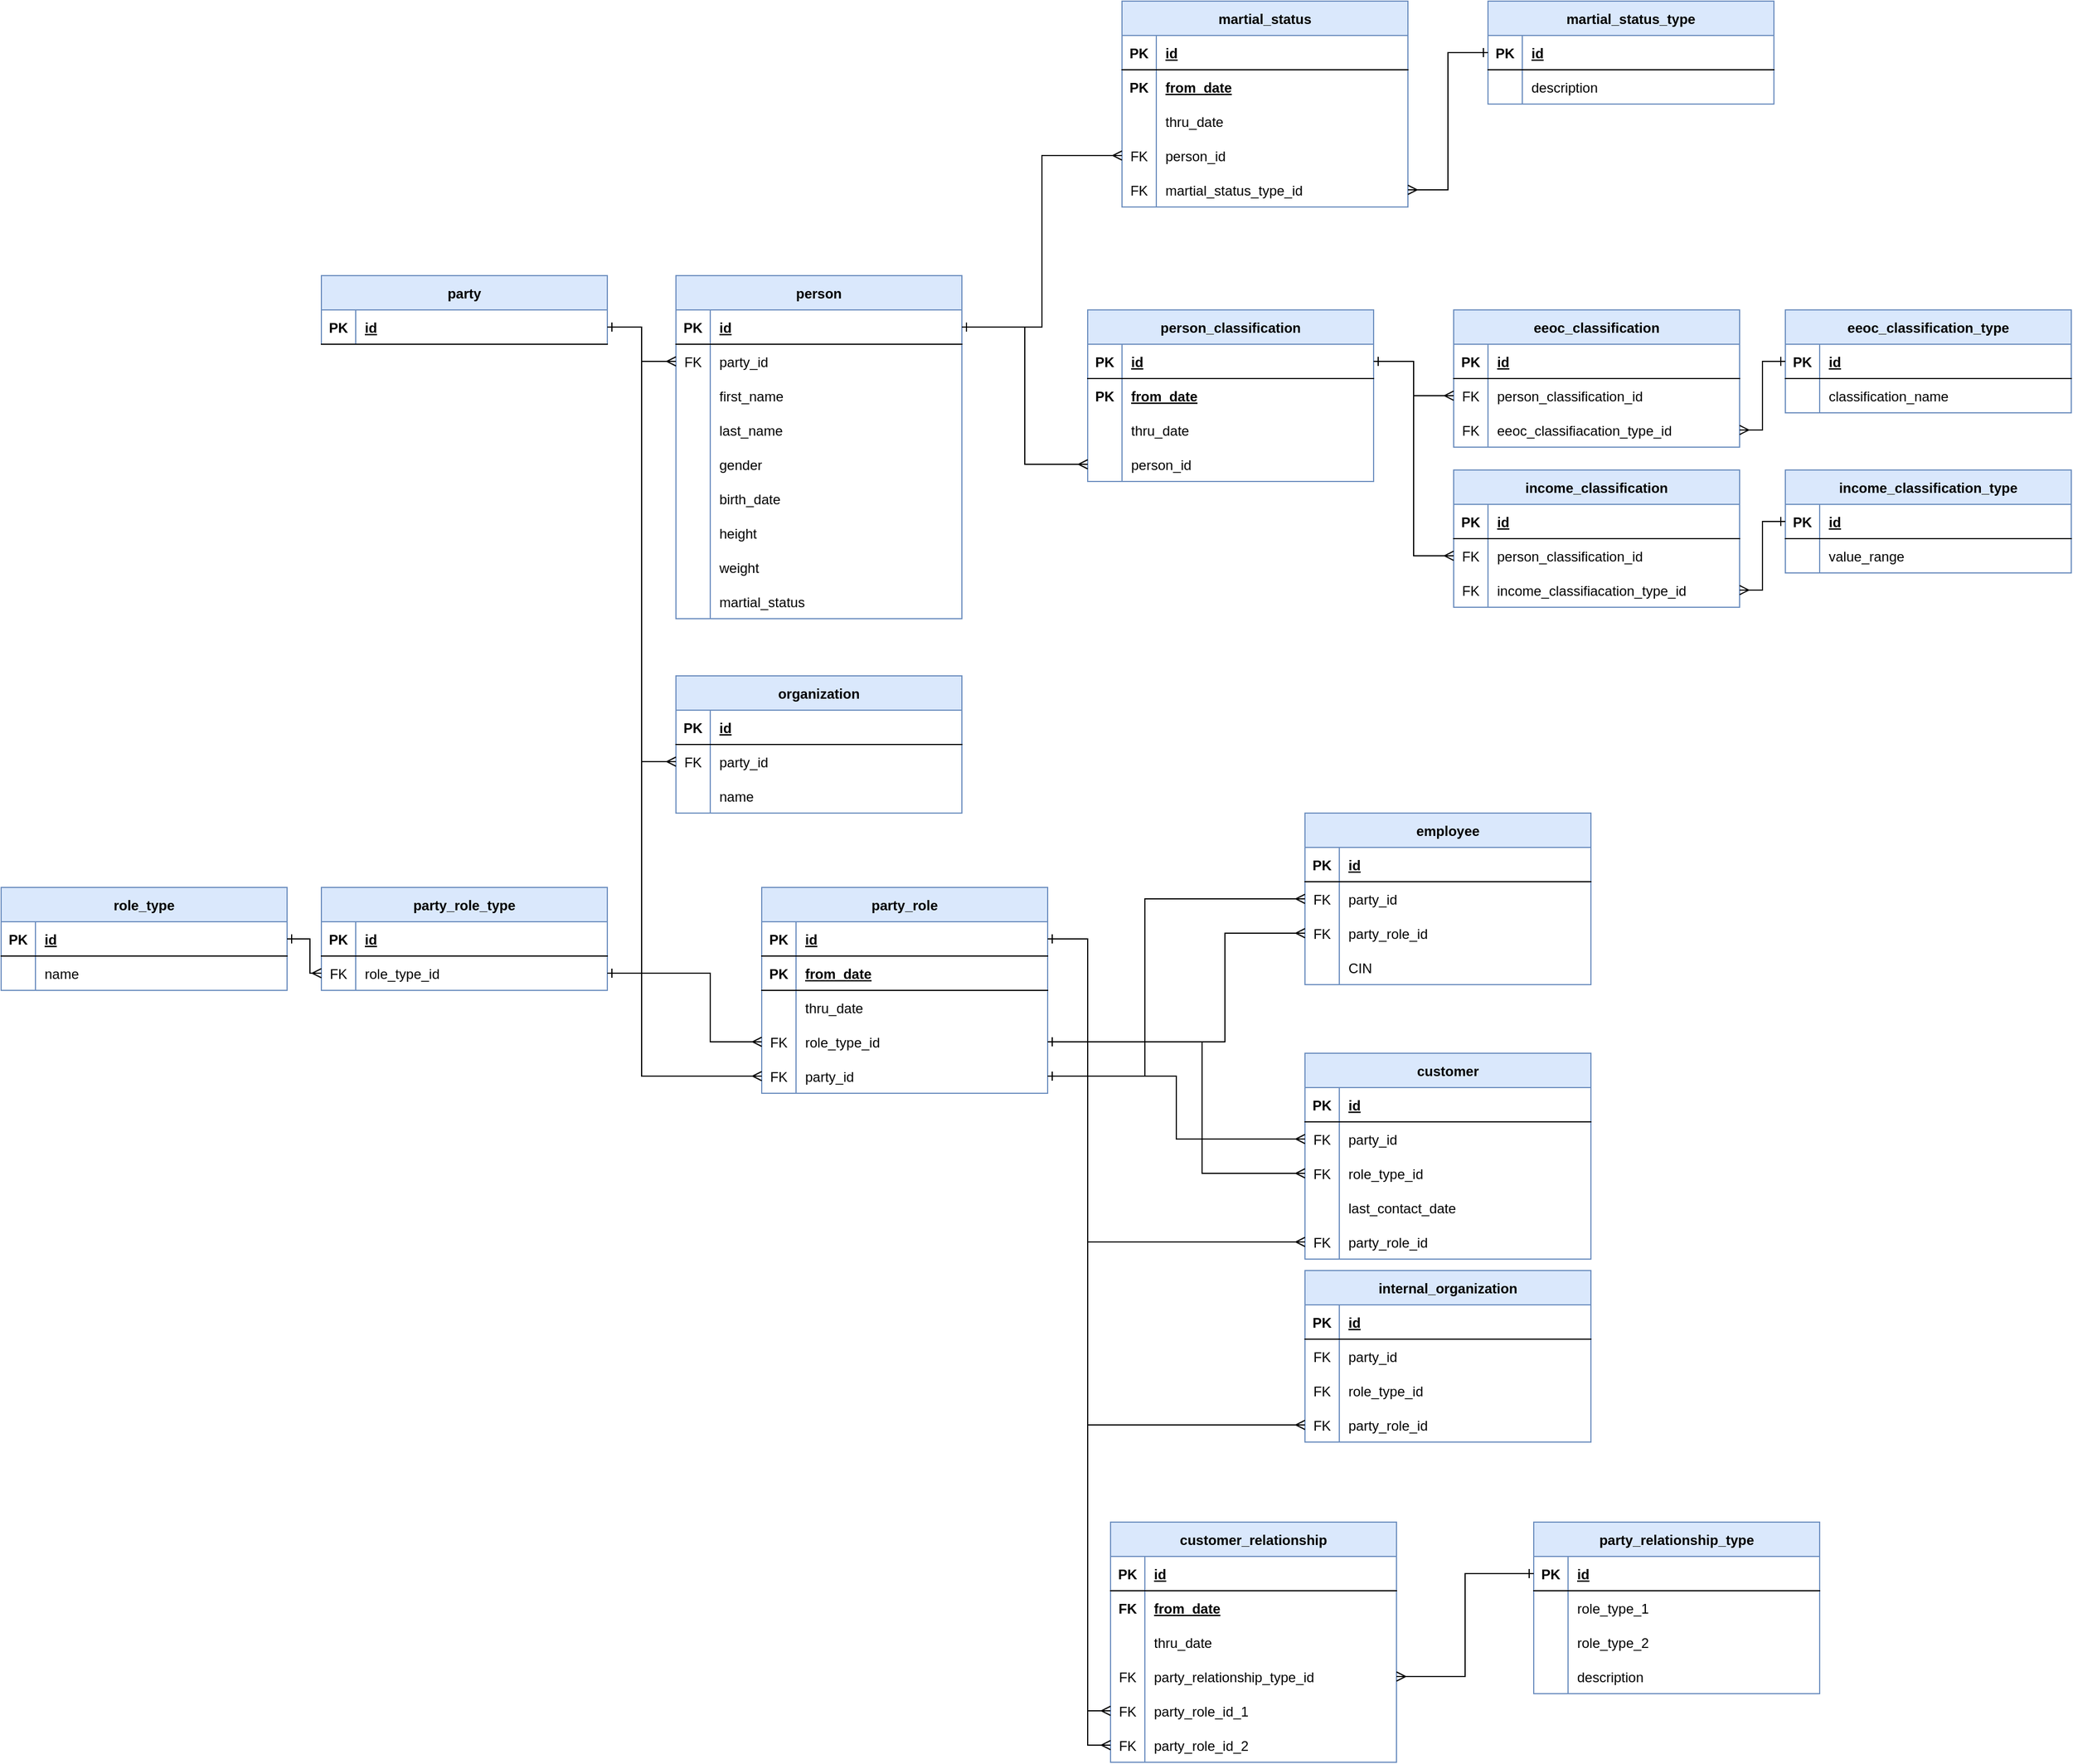 <mxfile version="24.4.0" type="github">
  <diagram id="R2lEEEUBdFMjLlhIrx00" name="Page-1">
    <mxGraphModel dx="2950" dy="2214" grid="1" gridSize="10" guides="1" tooltips="1" connect="1" arrows="1" fold="1" page="1" pageScale="1" pageWidth="850" pageHeight="1100" math="0" shadow="0" extFonts="Permanent Marker^https://fonts.googleapis.com/css?family=Permanent+Marker">
      <root>
        <mxCell id="0" />
        <mxCell id="1" parent="0" />
        <mxCell id="C-vyLk0tnHw3VtMMgP7b-2" value="party" style="shape=table;startSize=30;container=1;collapsible=1;childLayout=tableLayout;fixedRows=1;rowLines=0;fontStyle=1;align=center;resizeLast=1;fillColor=#dae8fc;strokeColor=#6c8ebf;" parent="1" vertex="1">
          <mxGeometry x="40" y="110" width="250" height="60" as="geometry" />
        </mxCell>
        <mxCell id="C-vyLk0tnHw3VtMMgP7b-3" value="" style="shape=partialRectangle;collapsible=0;dropTarget=0;pointerEvents=0;fillColor=none;points=[[0,0.5],[1,0.5]];portConstraint=eastwest;top=0;left=0;right=0;bottom=1;" parent="C-vyLk0tnHw3VtMMgP7b-2" vertex="1">
          <mxGeometry y="30" width="250" height="30" as="geometry" />
        </mxCell>
        <mxCell id="C-vyLk0tnHw3VtMMgP7b-4" value="PK" style="shape=partialRectangle;overflow=hidden;connectable=0;fillColor=none;top=0;left=0;bottom=0;right=0;fontStyle=1;" parent="C-vyLk0tnHw3VtMMgP7b-3" vertex="1">
          <mxGeometry width="30" height="30" as="geometry">
            <mxRectangle width="30" height="30" as="alternateBounds" />
          </mxGeometry>
        </mxCell>
        <mxCell id="C-vyLk0tnHw3VtMMgP7b-5" value="id" style="shape=partialRectangle;overflow=hidden;connectable=0;fillColor=none;top=0;left=0;bottom=0;right=0;align=left;spacingLeft=6;fontStyle=5;" parent="C-vyLk0tnHw3VtMMgP7b-3" vertex="1">
          <mxGeometry x="30" width="220" height="30" as="geometry">
            <mxRectangle width="220" height="30" as="alternateBounds" />
          </mxGeometry>
        </mxCell>
        <mxCell id="1GohsP-z8Vl2iZUFlczl-1" value="person" style="shape=table;startSize=30;container=1;collapsible=1;childLayout=tableLayout;fixedRows=1;rowLines=0;fontStyle=1;align=center;resizeLast=1;fillColor=#dae8fc;strokeColor=#6c8ebf;" parent="1" vertex="1">
          <mxGeometry x="350" y="110" width="250" height="300" as="geometry" />
        </mxCell>
        <mxCell id="1GohsP-z8Vl2iZUFlczl-2" value="" style="shape=partialRectangle;collapsible=0;dropTarget=0;pointerEvents=0;fillColor=none;points=[[0,0.5],[1,0.5]];portConstraint=eastwest;top=0;left=0;right=0;bottom=1;" parent="1GohsP-z8Vl2iZUFlczl-1" vertex="1">
          <mxGeometry y="30" width="250" height="30" as="geometry" />
        </mxCell>
        <mxCell id="1GohsP-z8Vl2iZUFlczl-3" value="PK" style="shape=partialRectangle;overflow=hidden;connectable=0;fillColor=none;top=0;left=0;bottom=0;right=0;fontStyle=1;" parent="1GohsP-z8Vl2iZUFlczl-2" vertex="1">
          <mxGeometry width="30" height="30" as="geometry">
            <mxRectangle width="30" height="30" as="alternateBounds" />
          </mxGeometry>
        </mxCell>
        <mxCell id="1GohsP-z8Vl2iZUFlczl-4" value="id" style="shape=partialRectangle;overflow=hidden;connectable=0;fillColor=none;top=0;left=0;bottom=0;right=0;align=left;spacingLeft=6;fontStyle=5;" parent="1GohsP-z8Vl2iZUFlczl-2" vertex="1">
          <mxGeometry x="30" width="220" height="30" as="geometry">
            <mxRectangle width="220" height="30" as="alternateBounds" />
          </mxGeometry>
        </mxCell>
        <mxCell id="1GohsP-z8Vl2iZUFlczl-5" value="" style="shape=partialRectangle;collapsible=0;dropTarget=0;pointerEvents=0;fillColor=none;points=[[0,0.5],[1,0.5]];portConstraint=eastwest;top=0;left=0;right=0;bottom=0;" parent="1GohsP-z8Vl2iZUFlczl-1" vertex="1">
          <mxGeometry y="60" width="250" height="30" as="geometry" />
        </mxCell>
        <mxCell id="1GohsP-z8Vl2iZUFlczl-6" value="FK" style="shape=partialRectangle;overflow=hidden;connectable=0;fillColor=none;top=0;left=0;bottom=0;right=0;" parent="1GohsP-z8Vl2iZUFlczl-5" vertex="1">
          <mxGeometry width="30" height="30" as="geometry">
            <mxRectangle width="30" height="30" as="alternateBounds" />
          </mxGeometry>
        </mxCell>
        <mxCell id="1GohsP-z8Vl2iZUFlczl-7" value="party_id" style="shape=partialRectangle;overflow=hidden;connectable=0;fillColor=none;top=0;left=0;bottom=0;right=0;align=left;spacingLeft=6;" parent="1GohsP-z8Vl2iZUFlczl-5" vertex="1">
          <mxGeometry x="30" width="220" height="30" as="geometry">
            <mxRectangle width="220" height="30" as="alternateBounds" />
          </mxGeometry>
        </mxCell>
        <mxCell id="1GohsP-z8Vl2iZUFlczl-15" value="" style="shape=partialRectangle;collapsible=0;dropTarget=0;pointerEvents=0;fillColor=none;points=[[0,0.5],[1,0.5]];portConstraint=eastwest;top=0;left=0;right=0;bottom=0;" parent="1GohsP-z8Vl2iZUFlczl-1" vertex="1">
          <mxGeometry y="90" width="250" height="30" as="geometry" />
        </mxCell>
        <mxCell id="1GohsP-z8Vl2iZUFlczl-16" value="" style="shape=partialRectangle;overflow=hidden;connectable=0;fillColor=none;top=0;left=0;bottom=0;right=0;" parent="1GohsP-z8Vl2iZUFlczl-15" vertex="1">
          <mxGeometry width="30" height="30" as="geometry">
            <mxRectangle width="30" height="30" as="alternateBounds" />
          </mxGeometry>
        </mxCell>
        <mxCell id="1GohsP-z8Vl2iZUFlczl-17" value="first_name" style="shape=partialRectangle;overflow=hidden;connectable=0;fillColor=none;top=0;left=0;bottom=0;right=0;align=left;spacingLeft=6;" parent="1GohsP-z8Vl2iZUFlczl-15" vertex="1">
          <mxGeometry x="30" width="220" height="30" as="geometry">
            <mxRectangle width="220" height="30" as="alternateBounds" />
          </mxGeometry>
        </mxCell>
        <mxCell id="1GohsP-z8Vl2iZUFlczl-18" value="" style="shape=partialRectangle;collapsible=0;dropTarget=0;pointerEvents=0;fillColor=none;points=[[0,0.5],[1,0.5]];portConstraint=eastwest;top=0;left=0;right=0;bottom=0;" parent="1GohsP-z8Vl2iZUFlczl-1" vertex="1">
          <mxGeometry y="120" width="250" height="30" as="geometry" />
        </mxCell>
        <mxCell id="1GohsP-z8Vl2iZUFlczl-19" value="" style="shape=partialRectangle;overflow=hidden;connectable=0;fillColor=none;top=0;left=0;bottom=0;right=0;" parent="1GohsP-z8Vl2iZUFlczl-18" vertex="1">
          <mxGeometry width="30" height="30" as="geometry">
            <mxRectangle width="30" height="30" as="alternateBounds" />
          </mxGeometry>
        </mxCell>
        <mxCell id="1GohsP-z8Vl2iZUFlczl-20" value="last_name" style="shape=partialRectangle;overflow=hidden;connectable=0;fillColor=none;top=0;left=0;bottom=0;right=0;align=left;spacingLeft=6;" parent="1GohsP-z8Vl2iZUFlczl-18" vertex="1">
          <mxGeometry x="30" width="220" height="30" as="geometry">
            <mxRectangle width="220" height="30" as="alternateBounds" />
          </mxGeometry>
        </mxCell>
        <mxCell id="1GohsP-z8Vl2iZUFlczl-21" value="" style="shape=partialRectangle;collapsible=0;dropTarget=0;pointerEvents=0;fillColor=none;points=[[0,0.5],[1,0.5]];portConstraint=eastwest;top=0;left=0;right=0;bottom=0;" parent="1GohsP-z8Vl2iZUFlczl-1" vertex="1">
          <mxGeometry y="150" width="250" height="30" as="geometry" />
        </mxCell>
        <mxCell id="1GohsP-z8Vl2iZUFlczl-22" value="" style="shape=partialRectangle;overflow=hidden;connectable=0;fillColor=none;top=0;left=0;bottom=0;right=0;" parent="1GohsP-z8Vl2iZUFlczl-21" vertex="1">
          <mxGeometry width="30" height="30" as="geometry">
            <mxRectangle width="30" height="30" as="alternateBounds" />
          </mxGeometry>
        </mxCell>
        <mxCell id="1GohsP-z8Vl2iZUFlczl-23" value="gender" style="shape=partialRectangle;overflow=hidden;connectable=0;fillColor=none;top=0;left=0;bottom=0;right=0;align=left;spacingLeft=6;" parent="1GohsP-z8Vl2iZUFlczl-21" vertex="1">
          <mxGeometry x="30" width="220" height="30" as="geometry">
            <mxRectangle width="220" height="30" as="alternateBounds" />
          </mxGeometry>
        </mxCell>
        <mxCell id="1GohsP-z8Vl2iZUFlczl-24" value="" style="shape=partialRectangle;collapsible=0;dropTarget=0;pointerEvents=0;fillColor=none;points=[[0,0.5],[1,0.5]];portConstraint=eastwest;top=0;left=0;right=0;bottom=0;" parent="1GohsP-z8Vl2iZUFlczl-1" vertex="1">
          <mxGeometry y="180" width="250" height="30" as="geometry" />
        </mxCell>
        <mxCell id="1GohsP-z8Vl2iZUFlczl-25" value="" style="shape=partialRectangle;overflow=hidden;connectable=0;fillColor=none;top=0;left=0;bottom=0;right=0;" parent="1GohsP-z8Vl2iZUFlczl-24" vertex="1">
          <mxGeometry width="30" height="30" as="geometry">
            <mxRectangle width="30" height="30" as="alternateBounds" />
          </mxGeometry>
        </mxCell>
        <mxCell id="1GohsP-z8Vl2iZUFlczl-26" value="birth_date" style="shape=partialRectangle;overflow=hidden;connectable=0;fillColor=none;top=0;left=0;bottom=0;right=0;align=left;spacingLeft=6;" parent="1GohsP-z8Vl2iZUFlczl-24" vertex="1">
          <mxGeometry x="30" width="220" height="30" as="geometry">
            <mxRectangle width="220" height="30" as="alternateBounds" />
          </mxGeometry>
        </mxCell>
        <mxCell id="1GohsP-z8Vl2iZUFlczl-27" value="" style="shape=partialRectangle;collapsible=0;dropTarget=0;pointerEvents=0;fillColor=none;points=[[0,0.5],[1,0.5]];portConstraint=eastwest;top=0;left=0;right=0;bottom=0;" parent="1GohsP-z8Vl2iZUFlczl-1" vertex="1">
          <mxGeometry y="210" width="250" height="30" as="geometry" />
        </mxCell>
        <mxCell id="1GohsP-z8Vl2iZUFlczl-28" value="" style="shape=partialRectangle;overflow=hidden;connectable=0;fillColor=none;top=0;left=0;bottom=0;right=0;" parent="1GohsP-z8Vl2iZUFlczl-27" vertex="1">
          <mxGeometry width="30" height="30" as="geometry">
            <mxRectangle width="30" height="30" as="alternateBounds" />
          </mxGeometry>
        </mxCell>
        <mxCell id="1GohsP-z8Vl2iZUFlczl-29" value="height" style="shape=partialRectangle;overflow=hidden;connectable=0;fillColor=none;top=0;left=0;bottom=0;right=0;align=left;spacingLeft=6;" parent="1GohsP-z8Vl2iZUFlczl-27" vertex="1">
          <mxGeometry x="30" width="220" height="30" as="geometry">
            <mxRectangle width="220" height="30" as="alternateBounds" />
          </mxGeometry>
        </mxCell>
        <mxCell id="1GohsP-z8Vl2iZUFlczl-30" value="" style="shape=partialRectangle;collapsible=0;dropTarget=0;pointerEvents=0;fillColor=none;points=[[0,0.5],[1,0.5]];portConstraint=eastwest;top=0;left=0;right=0;bottom=0;" parent="1GohsP-z8Vl2iZUFlczl-1" vertex="1">
          <mxGeometry y="240" width="250" height="30" as="geometry" />
        </mxCell>
        <mxCell id="1GohsP-z8Vl2iZUFlczl-31" value="" style="shape=partialRectangle;overflow=hidden;connectable=0;fillColor=none;top=0;left=0;bottom=0;right=0;" parent="1GohsP-z8Vl2iZUFlczl-30" vertex="1">
          <mxGeometry width="30" height="30" as="geometry">
            <mxRectangle width="30" height="30" as="alternateBounds" />
          </mxGeometry>
        </mxCell>
        <mxCell id="1GohsP-z8Vl2iZUFlczl-32" value="weight" style="shape=partialRectangle;overflow=hidden;connectable=0;fillColor=none;top=0;left=0;bottom=0;right=0;align=left;spacingLeft=6;" parent="1GohsP-z8Vl2iZUFlczl-30" vertex="1">
          <mxGeometry x="30" width="220" height="30" as="geometry">
            <mxRectangle width="220" height="30" as="alternateBounds" />
          </mxGeometry>
        </mxCell>
        <mxCell id="1GohsP-z8Vl2iZUFlczl-33" value="" style="shape=partialRectangle;collapsible=0;dropTarget=0;pointerEvents=0;fillColor=none;points=[[0,0.5],[1,0.5]];portConstraint=eastwest;top=0;left=0;right=0;bottom=0;" parent="1GohsP-z8Vl2iZUFlczl-1" vertex="1">
          <mxGeometry y="270" width="250" height="30" as="geometry" />
        </mxCell>
        <mxCell id="1GohsP-z8Vl2iZUFlczl-34" value="" style="shape=partialRectangle;overflow=hidden;connectable=0;fillColor=none;top=0;left=0;bottom=0;right=0;" parent="1GohsP-z8Vl2iZUFlczl-33" vertex="1">
          <mxGeometry width="30" height="30" as="geometry">
            <mxRectangle width="30" height="30" as="alternateBounds" />
          </mxGeometry>
        </mxCell>
        <mxCell id="1GohsP-z8Vl2iZUFlczl-35" value="martial_status" style="shape=partialRectangle;overflow=hidden;connectable=0;fillColor=none;top=0;left=0;bottom=0;right=0;align=left;spacingLeft=6;" parent="1GohsP-z8Vl2iZUFlczl-33" vertex="1">
          <mxGeometry x="30" width="220" height="30" as="geometry">
            <mxRectangle width="220" height="30" as="alternateBounds" />
          </mxGeometry>
        </mxCell>
        <mxCell id="1GohsP-z8Vl2iZUFlczl-36" value="organization" style="shape=table;startSize=30;container=1;collapsible=1;childLayout=tableLayout;fixedRows=1;rowLines=0;fontStyle=1;align=center;resizeLast=1;fillColor=#dae8fc;strokeColor=#6c8ebf;" parent="1" vertex="1">
          <mxGeometry x="350" y="460" width="250" height="120" as="geometry" />
        </mxCell>
        <mxCell id="1GohsP-z8Vl2iZUFlczl-37" value="" style="shape=partialRectangle;collapsible=0;dropTarget=0;pointerEvents=0;fillColor=none;points=[[0,0.5],[1,0.5]];portConstraint=eastwest;top=0;left=0;right=0;bottom=1;" parent="1GohsP-z8Vl2iZUFlczl-36" vertex="1">
          <mxGeometry y="30" width="250" height="30" as="geometry" />
        </mxCell>
        <mxCell id="1GohsP-z8Vl2iZUFlczl-38" value="PK" style="shape=partialRectangle;overflow=hidden;connectable=0;fillColor=none;top=0;left=0;bottom=0;right=0;fontStyle=1;" parent="1GohsP-z8Vl2iZUFlczl-37" vertex="1">
          <mxGeometry width="30" height="30" as="geometry">
            <mxRectangle width="30" height="30" as="alternateBounds" />
          </mxGeometry>
        </mxCell>
        <mxCell id="1GohsP-z8Vl2iZUFlczl-39" value="id" style="shape=partialRectangle;overflow=hidden;connectable=0;fillColor=none;top=0;left=0;bottom=0;right=0;align=left;spacingLeft=6;fontStyle=5;" parent="1GohsP-z8Vl2iZUFlczl-37" vertex="1">
          <mxGeometry x="30" width="220" height="30" as="geometry">
            <mxRectangle width="220" height="30" as="alternateBounds" />
          </mxGeometry>
        </mxCell>
        <mxCell id="1GohsP-z8Vl2iZUFlczl-40" value="" style="shape=partialRectangle;collapsible=0;dropTarget=0;pointerEvents=0;fillColor=none;points=[[0,0.5],[1,0.5]];portConstraint=eastwest;top=0;left=0;right=0;bottom=0;" parent="1GohsP-z8Vl2iZUFlczl-36" vertex="1">
          <mxGeometry y="60" width="250" height="30" as="geometry" />
        </mxCell>
        <mxCell id="1GohsP-z8Vl2iZUFlczl-41" value="FK" style="shape=partialRectangle;overflow=hidden;connectable=0;fillColor=none;top=0;left=0;bottom=0;right=0;" parent="1GohsP-z8Vl2iZUFlczl-40" vertex="1">
          <mxGeometry width="30" height="30" as="geometry">
            <mxRectangle width="30" height="30" as="alternateBounds" />
          </mxGeometry>
        </mxCell>
        <mxCell id="1GohsP-z8Vl2iZUFlczl-42" value="party_id" style="shape=partialRectangle;overflow=hidden;connectable=0;fillColor=none;top=0;left=0;bottom=0;right=0;align=left;spacingLeft=6;" parent="1GohsP-z8Vl2iZUFlczl-40" vertex="1">
          <mxGeometry x="30" width="220" height="30" as="geometry">
            <mxRectangle width="220" height="30" as="alternateBounds" />
          </mxGeometry>
        </mxCell>
        <mxCell id="1GohsP-z8Vl2iZUFlczl-43" value="" style="shape=partialRectangle;collapsible=0;dropTarget=0;pointerEvents=0;fillColor=none;points=[[0,0.5],[1,0.5]];portConstraint=eastwest;top=0;left=0;right=0;bottom=0;" parent="1GohsP-z8Vl2iZUFlczl-36" vertex="1">
          <mxGeometry y="90" width="250" height="30" as="geometry" />
        </mxCell>
        <mxCell id="1GohsP-z8Vl2iZUFlczl-44" value="" style="shape=partialRectangle;overflow=hidden;connectable=0;fillColor=none;top=0;left=0;bottom=0;right=0;" parent="1GohsP-z8Vl2iZUFlczl-43" vertex="1">
          <mxGeometry width="30" height="30" as="geometry">
            <mxRectangle width="30" height="30" as="alternateBounds" />
          </mxGeometry>
        </mxCell>
        <mxCell id="1GohsP-z8Vl2iZUFlczl-45" value="name" style="shape=partialRectangle;overflow=hidden;connectable=0;fillColor=none;top=0;left=0;bottom=0;right=0;align=left;spacingLeft=6;" parent="1GohsP-z8Vl2iZUFlczl-43" vertex="1">
          <mxGeometry x="30" width="220" height="30" as="geometry">
            <mxRectangle width="220" height="30" as="alternateBounds" />
          </mxGeometry>
        </mxCell>
        <mxCell id="1GohsP-z8Vl2iZUFlczl-64" value="person_classification" style="shape=table;startSize=30;container=1;collapsible=1;childLayout=tableLayout;fixedRows=1;rowLines=0;fontStyle=1;align=center;resizeLast=1;fillColor=#dae8fc;strokeColor=#6c8ebf;" parent="1" vertex="1">
          <mxGeometry x="710" y="140" width="250" height="150" as="geometry" />
        </mxCell>
        <mxCell id="1GohsP-z8Vl2iZUFlczl-65" value="" style="shape=partialRectangle;collapsible=0;dropTarget=0;pointerEvents=0;fillColor=none;points=[[0,0.5],[1,0.5]];portConstraint=eastwest;top=0;left=0;right=0;bottom=1;" parent="1GohsP-z8Vl2iZUFlczl-64" vertex="1">
          <mxGeometry y="30" width="250" height="30" as="geometry" />
        </mxCell>
        <mxCell id="1GohsP-z8Vl2iZUFlczl-66" value="PK" style="shape=partialRectangle;overflow=hidden;connectable=0;fillColor=none;top=0;left=0;bottom=0;right=0;fontStyle=1;" parent="1GohsP-z8Vl2iZUFlczl-65" vertex="1">
          <mxGeometry width="30" height="30" as="geometry">
            <mxRectangle width="30" height="30" as="alternateBounds" />
          </mxGeometry>
        </mxCell>
        <mxCell id="1GohsP-z8Vl2iZUFlczl-67" value="id" style="shape=partialRectangle;overflow=hidden;connectable=0;fillColor=none;top=0;left=0;bottom=0;right=0;align=left;spacingLeft=6;fontStyle=5;" parent="1GohsP-z8Vl2iZUFlczl-65" vertex="1">
          <mxGeometry x="30" width="220" height="30" as="geometry">
            <mxRectangle width="220" height="30" as="alternateBounds" />
          </mxGeometry>
        </mxCell>
        <mxCell id="1GohsP-z8Vl2iZUFlczl-68" value="" style="shape=partialRectangle;collapsible=0;dropTarget=0;pointerEvents=0;fillColor=none;points=[[0,0.5],[1,0.5]];portConstraint=eastwest;top=0;left=0;right=0;bottom=0;" parent="1GohsP-z8Vl2iZUFlczl-64" vertex="1">
          <mxGeometry y="60" width="250" height="30" as="geometry" />
        </mxCell>
        <mxCell id="1GohsP-z8Vl2iZUFlczl-69" value="PK" style="shape=partialRectangle;overflow=hidden;connectable=0;fillColor=none;top=0;left=0;bottom=0;right=0;fontStyle=1" parent="1GohsP-z8Vl2iZUFlczl-68" vertex="1">
          <mxGeometry width="30" height="30" as="geometry">
            <mxRectangle width="30" height="30" as="alternateBounds" />
          </mxGeometry>
        </mxCell>
        <mxCell id="1GohsP-z8Vl2iZUFlczl-70" value="from_date" style="shape=partialRectangle;overflow=hidden;connectable=0;fillColor=none;top=0;left=0;bottom=0;right=0;align=left;spacingLeft=6;fontStyle=5" parent="1GohsP-z8Vl2iZUFlczl-68" vertex="1">
          <mxGeometry x="30" width="220" height="30" as="geometry">
            <mxRectangle width="220" height="30" as="alternateBounds" />
          </mxGeometry>
        </mxCell>
        <mxCell id="1GohsP-z8Vl2iZUFlczl-71" value="" style="shape=partialRectangle;collapsible=0;dropTarget=0;pointerEvents=0;fillColor=none;points=[[0,0.5],[1,0.5]];portConstraint=eastwest;top=0;left=0;right=0;bottom=0;" parent="1GohsP-z8Vl2iZUFlczl-64" vertex="1">
          <mxGeometry y="90" width="250" height="30" as="geometry" />
        </mxCell>
        <mxCell id="1GohsP-z8Vl2iZUFlczl-72" value="" style="shape=partialRectangle;overflow=hidden;connectable=0;fillColor=none;top=0;left=0;bottom=0;right=0;" parent="1GohsP-z8Vl2iZUFlczl-71" vertex="1">
          <mxGeometry width="30" height="30" as="geometry">
            <mxRectangle width="30" height="30" as="alternateBounds" />
          </mxGeometry>
        </mxCell>
        <mxCell id="1GohsP-z8Vl2iZUFlczl-73" value="thru_date" style="shape=partialRectangle;overflow=hidden;connectable=0;fillColor=none;top=0;left=0;bottom=0;right=0;align=left;spacingLeft=6;" parent="1GohsP-z8Vl2iZUFlczl-71" vertex="1">
          <mxGeometry x="30" width="220" height="30" as="geometry">
            <mxRectangle width="220" height="30" as="alternateBounds" />
          </mxGeometry>
        </mxCell>
        <mxCell id="1GohsP-z8Vl2iZUFlczl-74" value="" style="shape=partialRectangle;collapsible=0;dropTarget=0;pointerEvents=0;fillColor=none;points=[[0,0.5],[1,0.5]];portConstraint=eastwest;top=0;left=0;right=0;bottom=0;" parent="1GohsP-z8Vl2iZUFlczl-64" vertex="1">
          <mxGeometry y="120" width="250" height="30" as="geometry" />
        </mxCell>
        <mxCell id="1GohsP-z8Vl2iZUFlczl-75" value="" style="shape=partialRectangle;overflow=hidden;connectable=0;fillColor=none;top=0;left=0;bottom=0;right=0;" parent="1GohsP-z8Vl2iZUFlczl-74" vertex="1">
          <mxGeometry width="30" height="30" as="geometry">
            <mxRectangle width="30" height="30" as="alternateBounds" />
          </mxGeometry>
        </mxCell>
        <mxCell id="1GohsP-z8Vl2iZUFlczl-76" value="person_id" style="shape=partialRectangle;overflow=hidden;connectable=0;fillColor=none;top=0;left=0;bottom=0;right=0;align=left;spacingLeft=6;" parent="1GohsP-z8Vl2iZUFlczl-74" vertex="1">
          <mxGeometry x="30" width="220" height="30" as="geometry">
            <mxRectangle width="220" height="30" as="alternateBounds" />
          </mxGeometry>
        </mxCell>
        <mxCell id="1GohsP-z8Vl2iZUFlczl-77" value="eeoc_classification" style="shape=table;startSize=30;container=1;collapsible=1;childLayout=tableLayout;fixedRows=1;rowLines=0;fontStyle=1;align=center;resizeLast=1;fillColor=#dae8fc;strokeColor=#6c8ebf;" parent="1" vertex="1">
          <mxGeometry x="1030" y="140" width="250" height="120" as="geometry" />
        </mxCell>
        <mxCell id="1GohsP-z8Vl2iZUFlczl-78" value="" style="shape=partialRectangle;collapsible=0;dropTarget=0;pointerEvents=0;fillColor=none;points=[[0,0.5],[1,0.5]];portConstraint=eastwest;top=0;left=0;right=0;bottom=1;" parent="1GohsP-z8Vl2iZUFlczl-77" vertex="1">
          <mxGeometry y="30" width="250" height="30" as="geometry" />
        </mxCell>
        <mxCell id="1GohsP-z8Vl2iZUFlczl-79" value="PK" style="shape=partialRectangle;overflow=hidden;connectable=0;fillColor=none;top=0;left=0;bottom=0;right=0;fontStyle=1;" parent="1GohsP-z8Vl2iZUFlczl-78" vertex="1">
          <mxGeometry width="30" height="30" as="geometry">
            <mxRectangle width="30" height="30" as="alternateBounds" />
          </mxGeometry>
        </mxCell>
        <mxCell id="1GohsP-z8Vl2iZUFlczl-80" value="id" style="shape=partialRectangle;overflow=hidden;connectable=0;fillColor=none;top=0;left=0;bottom=0;right=0;align=left;spacingLeft=6;fontStyle=5;" parent="1GohsP-z8Vl2iZUFlczl-78" vertex="1">
          <mxGeometry x="30" width="220" height="30" as="geometry">
            <mxRectangle width="220" height="30" as="alternateBounds" />
          </mxGeometry>
        </mxCell>
        <mxCell id="1GohsP-z8Vl2iZUFlczl-81" value="" style="shape=partialRectangle;collapsible=0;dropTarget=0;pointerEvents=0;fillColor=none;points=[[0,0.5],[1,0.5]];portConstraint=eastwest;top=0;left=0;right=0;bottom=0;" parent="1GohsP-z8Vl2iZUFlczl-77" vertex="1">
          <mxGeometry y="60" width="250" height="30" as="geometry" />
        </mxCell>
        <mxCell id="1GohsP-z8Vl2iZUFlczl-82" value="FK" style="shape=partialRectangle;overflow=hidden;connectable=0;fillColor=none;top=0;left=0;bottom=0;right=0;fontStyle=0" parent="1GohsP-z8Vl2iZUFlczl-81" vertex="1">
          <mxGeometry width="30" height="30" as="geometry">
            <mxRectangle width="30" height="30" as="alternateBounds" />
          </mxGeometry>
        </mxCell>
        <mxCell id="1GohsP-z8Vl2iZUFlczl-83" value="person_classification_id" style="shape=partialRectangle;overflow=hidden;connectable=0;fillColor=none;top=0;left=0;bottom=0;right=0;align=left;spacingLeft=6;fontStyle=0" parent="1GohsP-z8Vl2iZUFlczl-81" vertex="1">
          <mxGeometry x="30" width="220" height="30" as="geometry">
            <mxRectangle width="220" height="30" as="alternateBounds" />
          </mxGeometry>
        </mxCell>
        <mxCell id="1GohsP-z8Vl2iZUFlczl-84" value="" style="shape=partialRectangle;collapsible=0;dropTarget=0;pointerEvents=0;fillColor=none;points=[[0,0.5],[1,0.5]];portConstraint=eastwest;top=0;left=0;right=0;bottom=0;" parent="1GohsP-z8Vl2iZUFlczl-77" vertex="1">
          <mxGeometry y="90" width="250" height="30" as="geometry" />
        </mxCell>
        <mxCell id="1GohsP-z8Vl2iZUFlczl-85" value="FK" style="shape=partialRectangle;overflow=hidden;connectable=0;fillColor=none;top=0;left=0;bottom=0;right=0;" parent="1GohsP-z8Vl2iZUFlczl-84" vertex="1">
          <mxGeometry width="30" height="30" as="geometry">
            <mxRectangle width="30" height="30" as="alternateBounds" />
          </mxGeometry>
        </mxCell>
        <mxCell id="1GohsP-z8Vl2iZUFlczl-86" value="eeoc_classifiacation_type_id" style="shape=partialRectangle;overflow=hidden;connectable=0;fillColor=none;top=0;left=0;bottom=0;right=0;align=left;spacingLeft=6;" parent="1GohsP-z8Vl2iZUFlczl-84" vertex="1">
          <mxGeometry x="30" width="220" height="30" as="geometry">
            <mxRectangle width="220" height="30" as="alternateBounds" />
          </mxGeometry>
        </mxCell>
        <mxCell id="1GohsP-z8Vl2iZUFlczl-90" value="income_classification" style="shape=table;startSize=30;container=1;collapsible=1;childLayout=tableLayout;fixedRows=1;rowLines=0;fontStyle=1;align=center;resizeLast=1;fillColor=#dae8fc;strokeColor=#6c8ebf;" parent="1" vertex="1">
          <mxGeometry x="1030" y="280" width="250" height="120" as="geometry" />
        </mxCell>
        <mxCell id="1GohsP-z8Vl2iZUFlczl-91" value="" style="shape=partialRectangle;collapsible=0;dropTarget=0;pointerEvents=0;fillColor=none;points=[[0,0.5],[1,0.5]];portConstraint=eastwest;top=0;left=0;right=0;bottom=1;" parent="1GohsP-z8Vl2iZUFlczl-90" vertex="1">
          <mxGeometry y="30" width="250" height="30" as="geometry" />
        </mxCell>
        <mxCell id="1GohsP-z8Vl2iZUFlczl-92" value="PK" style="shape=partialRectangle;overflow=hidden;connectable=0;fillColor=none;top=0;left=0;bottom=0;right=0;fontStyle=1;" parent="1GohsP-z8Vl2iZUFlczl-91" vertex="1">
          <mxGeometry width="30" height="30" as="geometry">
            <mxRectangle width="30" height="30" as="alternateBounds" />
          </mxGeometry>
        </mxCell>
        <mxCell id="1GohsP-z8Vl2iZUFlczl-93" value="id" style="shape=partialRectangle;overflow=hidden;connectable=0;fillColor=none;top=0;left=0;bottom=0;right=0;align=left;spacingLeft=6;fontStyle=5;" parent="1GohsP-z8Vl2iZUFlczl-91" vertex="1">
          <mxGeometry x="30" width="220" height="30" as="geometry">
            <mxRectangle width="220" height="30" as="alternateBounds" />
          </mxGeometry>
        </mxCell>
        <mxCell id="1GohsP-z8Vl2iZUFlczl-94" value="" style="shape=partialRectangle;collapsible=0;dropTarget=0;pointerEvents=0;fillColor=none;points=[[0,0.5],[1,0.5]];portConstraint=eastwest;top=0;left=0;right=0;bottom=0;" parent="1GohsP-z8Vl2iZUFlczl-90" vertex="1">
          <mxGeometry y="60" width="250" height="30" as="geometry" />
        </mxCell>
        <mxCell id="1GohsP-z8Vl2iZUFlczl-95" value="FK" style="shape=partialRectangle;overflow=hidden;connectable=0;fillColor=none;top=0;left=0;bottom=0;right=0;fontStyle=0" parent="1GohsP-z8Vl2iZUFlczl-94" vertex="1">
          <mxGeometry width="30" height="30" as="geometry">
            <mxRectangle width="30" height="30" as="alternateBounds" />
          </mxGeometry>
        </mxCell>
        <mxCell id="1GohsP-z8Vl2iZUFlczl-96" value="person_classification_id" style="shape=partialRectangle;overflow=hidden;connectable=0;fillColor=none;top=0;left=0;bottom=0;right=0;align=left;spacingLeft=6;fontStyle=0" parent="1GohsP-z8Vl2iZUFlczl-94" vertex="1">
          <mxGeometry x="30" width="220" height="30" as="geometry">
            <mxRectangle width="220" height="30" as="alternateBounds" />
          </mxGeometry>
        </mxCell>
        <mxCell id="1GohsP-z8Vl2iZUFlczl-97" value="" style="shape=partialRectangle;collapsible=0;dropTarget=0;pointerEvents=0;fillColor=none;points=[[0,0.5],[1,0.5]];portConstraint=eastwest;top=0;left=0;right=0;bottom=0;" parent="1GohsP-z8Vl2iZUFlczl-90" vertex="1">
          <mxGeometry y="90" width="250" height="30" as="geometry" />
        </mxCell>
        <mxCell id="1GohsP-z8Vl2iZUFlczl-98" value="FK" style="shape=partialRectangle;overflow=hidden;connectable=0;fillColor=none;top=0;left=0;bottom=0;right=0;" parent="1GohsP-z8Vl2iZUFlczl-97" vertex="1">
          <mxGeometry width="30" height="30" as="geometry">
            <mxRectangle width="30" height="30" as="alternateBounds" />
          </mxGeometry>
        </mxCell>
        <mxCell id="1GohsP-z8Vl2iZUFlczl-99" value="income_classifiacation_type_id" style="shape=partialRectangle;overflow=hidden;connectable=0;fillColor=none;top=0;left=0;bottom=0;right=0;align=left;spacingLeft=6;" parent="1GohsP-z8Vl2iZUFlczl-97" vertex="1">
          <mxGeometry x="30" width="220" height="30" as="geometry">
            <mxRectangle width="220" height="30" as="alternateBounds" />
          </mxGeometry>
        </mxCell>
        <mxCell id="1GohsP-z8Vl2iZUFlczl-100" value="eeoc_classification_type" style="shape=table;startSize=30;container=1;collapsible=1;childLayout=tableLayout;fixedRows=1;rowLines=0;fontStyle=1;align=center;resizeLast=1;fillColor=#dae8fc;strokeColor=#6c8ebf;" parent="1" vertex="1">
          <mxGeometry x="1320" y="140" width="250" height="90" as="geometry" />
        </mxCell>
        <mxCell id="1GohsP-z8Vl2iZUFlczl-101" value="" style="shape=partialRectangle;collapsible=0;dropTarget=0;pointerEvents=0;fillColor=none;points=[[0,0.5],[1,0.5]];portConstraint=eastwest;top=0;left=0;right=0;bottom=1;" parent="1GohsP-z8Vl2iZUFlczl-100" vertex="1">
          <mxGeometry y="30" width="250" height="30" as="geometry" />
        </mxCell>
        <mxCell id="1GohsP-z8Vl2iZUFlczl-102" value="PK" style="shape=partialRectangle;overflow=hidden;connectable=0;fillColor=none;top=0;left=0;bottom=0;right=0;fontStyle=1;" parent="1GohsP-z8Vl2iZUFlczl-101" vertex="1">
          <mxGeometry width="30" height="30" as="geometry">
            <mxRectangle width="30" height="30" as="alternateBounds" />
          </mxGeometry>
        </mxCell>
        <mxCell id="1GohsP-z8Vl2iZUFlczl-103" value="id" style="shape=partialRectangle;overflow=hidden;connectable=0;fillColor=none;top=0;left=0;bottom=0;right=0;align=left;spacingLeft=6;fontStyle=5;" parent="1GohsP-z8Vl2iZUFlczl-101" vertex="1">
          <mxGeometry x="30" width="220" height="30" as="geometry">
            <mxRectangle width="220" height="30" as="alternateBounds" />
          </mxGeometry>
        </mxCell>
        <mxCell id="1GohsP-z8Vl2iZUFlczl-104" value="" style="shape=partialRectangle;collapsible=0;dropTarget=0;pointerEvents=0;fillColor=none;points=[[0,0.5],[1,0.5]];portConstraint=eastwest;top=0;left=0;right=0;bottom=0;" parent="1GohsP-z8Vl2iZUFlczl-100" vertex="1">
          <mxGeometry y="60" width="250" height="30" as="geometry" />
        </mxCell>
        <mxCell id="1GohsP-z8Vl2iZUFlczl-105" value="" style="shape=partialRectangle;overflow=hidden;connectable=0;fillColor=none;top=0;left=0;bottom=0;right=0;fontStyle=0" parent="1GohsP-z8Vl2iZUFlczl-104" vertex="1">
          <mxGeometry width="30" height="30" as="geometry">
            <mxRectangle width="30" height="30" as="alternateBounds" />
          </mxGeometry>
        </mxCell>
        <mxCell id="1GohsP-z8Vl2iZUFlczl-106" value="classification_name" style="shape=partialRectangle;overflow=hidden;connectable=0;fillColor=none;top=0;left=0;bottom=0;right=0;align=left;spacingLeft=6;fontStyle=0" parent="1GohsP-z8Vl2iZUFlczl-104" vertex="1">
          <mxGeometry x="30" width="220" height="30" as="geometry">
            <mxRectangle width="220" height="30" as="alternateBounds" />
          </mxGeometry>
        </mxCell>
        <mxCell id="1GohsP-z8Vl2iZUFlczl-110" value="income_classification_type" style="shape=table;startSize=30;container=1;collapsible=1;childLayout=tableLayout;fixedRows=1;rowLines=0;fontStyle=1;align=center;resizeLast=1;fillColor=#dae8fc;strokeColor=#6c8ebf;" parent="1" vertex="1">
          <mxGeometry x="1320" y="280" width="250" height="90" as="geometry" />
        </mxCell>
        <mxCell id="1GohsP-z8Vl2iZUFlczl-111" value="" style="shape=partialRectangle;collapsible=0;dropTarget=0;pointerEvents=0;fillColor=none;points=[[0,0.5],[1,0.5]];portConstraint=eastwest;top=0;left=0;right=0;bottom=1;" parent="1GohsP-z8Vl2iZUFlczl-110" vertex="1">
          <mxGeometry y="30" width="250" height="30" as="geometry" />
        </mxCell>
        <mxCell id="1GohsP-z8Vl2iZUFlczl-112" value="PK" style="shape=partialRectangle;overflow=hidden;connectable=0;fillColor=none;top=0;left=0;bottom=0;right=0;fontStyle=1;" parent="1GohsP-z8Vl2iZUFlczl-111" vertex="1">
          <mxGeometry width="30" height="30" as="geometry">
            <mxRectangle width="30" height="30" as="alternateBounds" />
          </mxGeometry>
        </mxCell>
        <mxCell id="1GohsP-z8Vl2iZUFlczl-113" value="id" style="shape=partialRectangle;overflow=hidden;connectable=0;fillColor=none;top=0;left=0;bottom=0;right=0;align=left;spacingLeft=6;fontStyle=5;" parent="1GohsP-z8Vl2iZUFlczl-111" vertex="1">
          <mxGeometry x="30" width="220" height="30" as="geometry">
            <mxRectangle width="220" height="30" as="alternateBounds" />
          </mxGeometry>
        </mxCell>
        <mxCell id="1GohsP-z8Vl2iZUFlczl-114" value="" style="shape=partialRectangle;collapsible=0;dropTarget=0;pointerEvents=0;fillColor=none;points=[[0,0.5],[1,0.5]];portConstraint=eastwest;top=0;left=0;right=0;bottom=0;" parent="1GohsP-z8Vl2iZUFlczl-110" vertex="1">
          <mxGeometry y="60" width="250" height="30" as="geometry" />
        </mxCell>
        <mxCell id="1GohsP-z8Vl2iZUFlczl-115" value="" style="shape=partialRectangle;overflow=hidden;connectable=0;fillColor=none;top=0;left=0;bottom=0;right=0;fontStyle=0" parent="1GohsP-z8Vl2iZUFlczl-114" vertex="1">
          <mxGeometry width="30" height="30" as="geometry">
            <mxRectangle width="30" height="30" as="alternateBounds" />
          </mxGeometry>
        </mxCell>
        <mxCell id="1GohsP-z8Vl2iZUFlczl-116" value="value_range" style="shape=partialRectangle;overflow=hidden;connectable=0;fillColor=none;top=0;left=0;bottom=0;right=0;align=left;spacingLeft=6;fontStyle=0" parent="1GohsP-z8Vl2iZUFlczl-114" vertex="1">
          <mxGeometry x="30" width="220" height="30" as="geometry">
            <mxRectangle width="220" height="30" as="alternateBounds" />
          </mxGeometry>
        </mxCell>
        <mxCell id="1GohsP-z8Vl2iZUFlczl-117" style="edgeStyle=orthogonalEdgeStyle;rounded=0;orthogonalLoop=1;jettySize=auto;html=1;exitX=1;exitY=0.5;exitDx=0;exitDy=0;entryX=0;entryY=0.5;entryDx=0;entryDy=0;endArrow=ERmany;endFill=0;startArrow=ERone;startFill=0;" parent="1" source="C-vyLk0tnHw3VtMMgP7b-3" target="1GohsP-z8Vl2iZUFlczl-5" edge="1">
          <mxGeometry relative="1" as="geometry" />
        </mxCell>
        <mxCell id="1GohsP-z8Vl2iZUFlczl-118" style="edgeStyle=orthogonalEdgeStyle;rounded=0;orthogonalLoop=1;jettySize=auto;html=1;exitX=1;exitY=0.5;exitDx=0;exitDy=0;entryX=0;entryY=0.5;entryDx=0;entryDy=0;endArrow=ERmany;endFill=0;startArrow=ERone;startFill=0;" parent="1" source="C-vyLk0tnHw3VtMMgP7b-3" target="1GohsP-z8Vl2iZUFlczl-40" edge="1">
          <mxGeometry relative="1" as="geometry" />
        </mxCell>
        <mxCell id="1GohsP-z8Vl2iZUFlczl-119" style="edgeStyle=orthogonalEdgeStyle;rounded=0;orthogonalLoop=1;jettySize=auto;html=1;exitX=1;exitY=0.5;exitDx=0;exitDy=0;entryX=0;entryY=0.5;entryDx=0;entryDy=0;startArrow=ERone;startFill=0;endArrow=ERmany;endFill=0;" parent="1" source="1GohsP-z8Vl2iZUFlczl-2" target="1GohsP-z8Vl2iZUFlczl-74" edge="1">
          <mxGeometry relative="1" as="geometry" />
        </mxCell>
        <mxCell id="1GohsP-z8Vl2iZUFlczl-120" style="edgeStyle=orthogonalEdgeStyle;rounded=0;orthogonalLoop=1;jettySize=auto;html=1;exitX=1;exitY=0.5;exitDx=0;exitDy=0;entryX=0;entryY=0.5;entryDx=0;entryDy=0;startArrow=ERone;startFill=0;endArrow=ERmany;endFill=0;" parent="1" source="1GohsP-z8Vl2iZUFlczl-65" target="1GohsP-z8Vl2iZUFlczl-81" edge="1">
          <mxGeometry relative="1" as="geometry" />
        </mxCell>
        <mxCell id="1GohsP-z8Vl2iZUFlczl-121" style="edgeStyle=orthogonalEdgeStyle;rounded=0;orthogonalLoop=1;jettySize=auto;html=1;exitX=1;exitY=0.5;exitDx=0;exitDy=0;entryX=0;entryY=0.5;entryDx=0;entryDy=0;startArrow=ERone;startFill=0;endArrow=ERmany;endFill=0;" parent="1" source="1GohsP-z8Vl2iZUFlczl-65" target="1GohsP-z8Vl2iZUFlczl-94" edge="1">
          <mxGeometry relative="1" as="geometry" />
        </mxCell>
        <mxCell id="1GohsP-z8Vl2iZUFlczl-122" style="edgeStyle=orthogonalEdgeStyle;rounded=0;orthogonalLoop=1;jettySize=auto;html=1;exitX=0;exitY=0.5;exitDx=0;exitDy=0;entryX=1;entryY=0.5;entryDx=0;entryDy=0;startArrow=ERone;startFill=0;endArrow=ERmany;endFill=0;" parent="1" source="1GohsP-z8Vl2iZUFlczl-101" target="1GohsP-z8Vl2iZUFlczl-84" edge="1">
          <mxGeometry relative="1" as="geometry" />
        </mxCell>
        <mxCell id="1GohsP-z8Vl2iZUFlczl-123" style="edgeStyle=orthogonalEdgeStyle;rounded=0;orthogonalLoop=1;jettySize=auto;html=1;exitX=0;exitY=0.5;exitDx=0;exitDy=0;entryX=1;entryY=0.5;entryDx=0;entryDy=0;startArrow=ERone;startFill=0;endArrow=ERmany;endFill=0;" parent="1" source="1GohsP-z8Vl2iZUFlczl-111" target="1GohsP-z8Vl2iZUFlczl-97" edge="1">
          <mxGeometry relative="1" as="geometry" />
        </mxCell>
        <mxCell id="1GohsP-z8Vl2iZUFlczl-125" value="party_role" style="shape=table;startSize=30;container=1;collapsible=1;childLayout=tableLayout;fixedRows=1;rowLines=0;fontStyle=1;align=center;resizeLast=1;fillColor=#dae8fc;strokeColor=#6c8ebf;" parent="1" vertex="1">
          <mxGeometry x="425" y="645" width="250" height="180" as="geometry" />
        </mxCell>
        <mxCell id="1GohsP-z8Vl2iZUFlczl-126" value="" style="shape=partialRectangle;collapsible=0;dropTarget=0;pointerEvents=0;fillColor=none;points=[[0,0.5],[1,0.5]];portConstraint=eastwest;top=0;left=0;right=0;bottom=1;" parent="1GohsP-z8Vl2iZUFlczl-125" vertex="1">
          <mxGeometry y="30" width="250" height="30" as="geometry" />
        </mxCell>
        <mxCell id="1GohsP-z8Vl2iZUFlczl-127" value="PK" style="shape=partialRectangle;overflow=hidden;connectable=0;fillColor=none;top=0;left=0;bottom=0;right=0;fontStyle=1;" parent="1GohsP-z8Vl2iZUFlczl-126" vertex="1">
          <mxGeometry width="30" height="30" as="geometry">
            <mxRectangle width="30" height="30" as="alternateBounds" />
          </mxGeometry>
        </mxCell>
        <mxCell id="1GohsP-z8Vl2iZUFlczl-128" value="id" style="shape=partialRectangle;overflow=hidden;connectable=0;fillColor=none;top=0;left=0;bottom=0;right=0;align=left;spacingLeft=6;fontStyle=5;" parent="1GohsP-z8Vl2iZUFlczl-126" vertex="1">
          <mxGeometry x="30" width="220" height="30" as="geometry">
            <mxRectangle width="220" height="30" as="alternateBounds" />
          </mxGeometry>
        </mxCell>
        <mxCell id="1GohsP-z8Vl2iZUFlczl-194" value="" style="shape=partialRectangle;collapsible=0;dropTarget=0;pointerEvents=0;fillColor=none;points=[[0,0.5],[1,0.5]];portConstraint=eastwest;top=0;left=0;right=0;bottom=1;" parent="1GohsP-z8Vl2iZUFlczl-125" vertex="1">
          <mxGeometry y="60" width="250" height="30" as="geometry" />
        </mxCell>
        <mxCell id="1GohsP-z8Vl2iZUFlczl-195" value="PK" style="shape=partialRectangle;overflow=hidden;connectable=0;fillColor=none;top=0;left=0;bottom=0;right=0;fontStyle=1;" parent="1GohsP-z8Vl2iZUFlczl-194" vertex="1">
          <mxGeometry width="30" height="30" as="geometry">
            <mxRectangle width="30" height="30" as="alternateBounds" />
          </mxGeometry>
        </mxCell>
        <mxCell id="1GohsP-z8Vl2iZUFlczl-196" value="from_date" style="shape=partialRectangle;overflow=hidden;connectable=0;fillColor=none;top=0;left=0;bottom=0;right=0;align=left;spacingLeft=6;fontStyle=5;" parent="1GohsP-z8Vl2iZUFlczl-194" vertex="1">
          <mxGeometry x="30" width="220" height="30" as="geometry">
            <mxRectangle width="220" height="30" as="alternateBounds" />
          </mxGeometry>
        </mxCell>
        <mxCell id="1GohsP-z8Vl2iZUFlczl-129" value="" style="shape=partialRectangle;collapsible=0;dropTarget=0;pointerEvents=0;fillColor=none;points=[[0,0.5],[1,0.5]];portConstraint=eastwest;top=0;left=0;right=0;bottom=0;" parent="1GohsP-z8Vl2iZUFlczl-125" vertex="1">
          <mxGeometry y="90" width="250" height="30" as="geometry" />
        </mxCell>
        <mxCell id="1GohsP-z8Vl2iZUFlczl-130" value="" style="shape=partialRectangle;overflow=hidden;connectable=0;fillColor=none;top=0;left=0;bottom=0;right=0;fontStyle=0" parent="1GohsP-z8Vl2iZUFlczl-129" vertex="1">
          <mxGeometry width="30" height="30" as="geometry">
            <mxRectangle width="30" height="30" as="alternateBounds" />
          </mxGeometry>
        </mxCell>
        <mxCell id="1GohsP-z8Vl2iZUFlczl-131" value="thru_date" style="shape=partialRectangle;overflow=hidden;connectable=0;fillColor=none;top=0;left=0;bottom=0;right=0;align=left;spacingLeft=6;fontStyle=0" parent="1GohsP-z8Vl2iZUFlczl-129" vertex="1">
          <mxGeometry x="30" width="220" height="30" as="geometry">
            <mxRectangle width="220" height="30" as="alternateBounds" />
          </mxGeometry>
        </mxCell>
        <mxCell id="1GohsP-z8Vl2iZUFlczl-200" value="" style="shape=partialRectangle;collapsible=0;dropTarget=0;pointerEvents=0;fillColor=none;points=[[0,0.5],[1,0.5]];portConstraint=eastwest;top=0;left=0;right=0;bottom=0;" parent="1GohsP-z8Vl2iZUFlczl-125" vertex="1">
          <mxGeometry y="120" width="250" height="30" as="geometry" />
        </mxCell>
        <mxCell id="1GohsP-z8Vl2iZUFlczl-201" value="FK" style="shape=partialRectangle;overflow=hidden;connectable=0;fillColor=none;top=0;left=0;bottom=0;right=0;fontStyle=0" parent="1GohsP-z8Vl2iZUFlczl-200" vertex="1">
          <mxGeometry width="30" height="30" as="geometry">
            <mxRectangle width="30" height="30" as="alternateBounds" />
          </mxGeometry>
        </mxCell>
        <mxCell id="1GohsP-z8Vl2iZUFlczl-202" value="role_type_id" style="shape=partialRectangle;overflow=hidden;connectable=0;fillColor=none;top=0;left=0;bottom=0;right=0;align=left;spacingLeft=6;fontStyle=0" parent="1GohsP-z8Vl2iZUFlczl-200" vertex="1">
          <mxGeometry x="30" width="220" height="30" as="geometry">
            <mxRectangle width="220" height="30" as="alternateBounds" />
          </mxGeometry>
        </mxCell>
        <mxCell id="1GohsP-z8Vl2iZUFlczl-132" value="" style="shape=partialRectangle;collapsible=0;dropTarget=0;pointerEvents=0;fillColor=none;points=[[0,0.5],[1,0.5]];portConstraint=eastwest;top=0;left=0;right=0;bottom=0;" parent="1GohsP-z8Vl2iZUFlczl-125" vertex="1">
          <mxGeometry y="150" width="250" height="30" as="geometry" />
        </mxCell>
        <mxCell id="1GohsP-z8Vl2iZUFlczl-133" value="FK" style="shape=partialRectangle;overflow=hidden;connectable=0;fillColor=none;top=0;left=0;bottom=0;right=0;" parent="1GohsP-z8Vl2iZUFlczl-132" vertex="1">
          <mxGeometry width="30" height="30" as="geometry">
            <mxRectangle width="30" height="30" as="alternateBounds" />
          </mxGeometry>
        </mxCell>
        <mxCell id="1GohsP-z8Vl2iZUFlczl-134" value="party_id" style="shape=partialRectangle;overflow=hidden;connectable=0;fillColor=none;top=0;left=0;bottom=0;right=0;align=left;spacingLeft=6;" parent="1GohsP-z8Vl2iZUFlczl-132" vertex="1">
          <mxGeometry x="30" width="220" height="30" as="geometry">
            <mxRectangle width="220" height="30" as="alternateBounds" />
          </mxGeometry>
        </mxCell>
        <mxCell id="1GohsP-z8Vl2iZUFlczl-151" value="party_role_type" style="shape=table;startSize=30;container=1;collapsible=1;childLayout=tableLayout;fixedRows=1;rowLines=0;fontStyle=1;align=center;resizeLast=1;fillColor=#dae8fc;strokeColor=#6c8ebf;" parent="1" vertex="1">
          <mxGeometry x="40" y="645" width="250" height="90" as="geometry" />
        </mxCell>
        <mxCell id="1GohsP-z8Vl2iZUFlczl-152" value="" style="shape=partialRectangle;collapsible=0;dropTarget=0;pointerEvents=0;fillColor=none;points=[[0,0.5],[1,0.5]];portConstraint=eastwest;top=0;left=0;right=0;bottom=1;" parent="1GohsP-z8Vl2iZUFlczl-151" vertex="1">
          <mxGeometry y="30" width="250" height="30" as="geometry" />
        </mxCell>
        <mxCell id="1GohsP-z8Vl2iZUFlczl-153" value="PK" style="shape=partialRectangle;overflow=hidden;connectable=0;fillColor=none;top=0;left=0;bottom=0;right=0;fontStyle=1;" parent="1GohsP-z8Vl2iZUFlczl-152" vertex="1">
          <mxGeometry width="30" height="30" as="geometry">
            <mxRectangle width="30" height="30" as="alternateBounds" />
          </mxGeometry>
        </mxCell>
        <mxCell id="1GohsP-z8Vl2iZUFlczl-154" value="id" style="shape=partialRectangle;overflow=hidden;connectable=0;fillColor=none;top=0;left=0;bottom=0;right=0;align=left;spacingLeft=6;fontStyle=5;" parent="1GohsP-z8Vl2iZUFlczl-152" vertex="1">
          <mxGeometry x="30" width="220" height="30" as="geometry">
            <mxRectangle width="220" height="30" as="alternateBounds" />
          </mxGeometry>
        </mxCell>
        <mxCell id="1GohsP-z8Vl2iZUFlczl-155" value="" style="shape=partialRectangle;collapsible=0;dropTarget=0;pointerEvents=0;fillColor=none;points=[[0,0.5],[1,0.5]];portConstraint=eastwest;top=0;left=0;right=0;bottom=0;" parent="1GohsP-z8Vl2iZUFlczl-151" vertex="1">
          <mxGeometry y="60" width="250" height="30" as="geometry" />
        </mxCell>
        <mxCell id="1GohsP-z8Vl2iZUFlczl-156" value="FK" style="shape=partialRectangle;overflow=hidden;connectable=0;fillColor=none;top=0;left=0;bottom=0;right=0;fontStyle=0" parent="1GohsP-z8Vl2iZUFlczl-155" vertex="1">
          <mxGeometry width="30" height="30" as="geometry">
            <mxRectangle width="30" height="30" as="alternateBounds" />
          </mxGeometry>
        </mxCell>
        <mxCell id="1GohsP-z8Vl2iZUFlczl-157" value="role_type_id" style="shape=partialRectangle;overflow=hidden;connectable=0;fillColor=none;top=0;left=0;bottom=0;right=0;align=left;spacingLeft=6;fontStyle=0" parent="1GohsP-z8Vl2iZUFlczl-155" vertex="1">
          <mxGeometry x="30" width="220" height="30" as="geometry">
            <mxRectangle width="220" height="30" as="alternateBounds" />
          </mxGeometry>
        </mxCell>
        <mxCell id="1GohsP-z8Vl2iZUFlczl-161" value="role_type" style="shape=table;startSize=30;container=1;collapsible=1;childLayout=tableLayout;fixedRows=1;rowLines=0;fontStyle=1;align=center;resizeLast=1;fillColor=#dae8fc;strokeColor=#6c8ebf;" parent="1" vertex="1">
          <mxGeometry x="-240" y="645" width="250" height="90" as="geometry" />
        </mxCell>
        <mxCell id="1GohsP-z8Vl2iZUFlczl-162" value="" style="shape=partialRectangle;collapsible=0;dropTarget=0;pointerEvents=0;fillColor=none;points=[[0,0.5],[1,0.5]];portConstraint=eastwest;top=0;left=0;right=0;bottom=1;" parent="1GohsP-z8Vl2iZUFlczl-161" vertex="1">
          <mxGeometry y="30" width="250" height="30" as="geometry" />
        </mxCell>
        <mxCell id="1GohsP-z8Vl2iZUFlczl-163" value="PK" style="shape=partialRectangle;overflow=hidden;connectable=0;fillColor=none;top=0;left=0;bottom=0;right=0;fontStyle=1;" parent="1GohsP-z8Vl2iZUFlczl-162" vertex="1">
          <mxGeometry width="30" height="30" as="geometry">
            <mxRectangle width="30" height="30" as="alternateBounds" />
          </mxGeometry>
        </mxCell>
        <mxCell id="1GohsP-z8Vl2iZUFlczl-164" value="id" style="shape=partialRectangle;overflow=hidden;connectable=0;fillColor=none;top=0;left=0;bottom=0;right=0;align=left;spacingLeft=6;fontStyle=5;" parent="1GohsP-z8Vl2iZUFlczl-162" vertex="1">
          <mxGeometry x="30" width="220" height="30" as="geometry">
            <mxRectangle width="220" height="30" as="alternateBounds" />
          </mxGeometry>
        </mxCell>
        <mxCell id="1GohsP-z8Vl2iZUFlczl-165" value="" style="shape=partialRectangle;collapsible=0;dropTarget=0;pointerEvents=0;fillColor=none;points=[[0,0.5],[1,0.5]];portConstraint=eastwest;top=0;left=0;right=0;bottom=0;" parent="1GohsP-z8Vl2iZUFlczl-161" vertex="1">
          <mxGeometry y="60" width="250" height="30" as="geometry" />
        </mxCell>
        <mxCell id="1GohsP-z8Vl2iZUFlczl-166" value="" style="shape=partialRectangle;overflow=hidden;connectable=0;fillColor=none;top=0;left=0;bottom=0;right=0;fontStyle=1" parent="1GohsP-z8Vl2iZUFlczl-165" vertex="1">
          <mxGeometry width="30" height="30" as="geometry">
            <mxRectangle width="30" height="30" as="alternateBounds" />
          </mxGeometry>
        </mxCell>
        <mxCell id="1GohsP-z8Vl2iZUFlczl-167" value="name" style="shape=partialRectangle;overflow=hidden;connectable=0;fillColor=none;top=0;left=0;bottom=0;right=0;align=left;spacingLeft=6;fontStyle=0" parent="1GohsP-z8Vl2iZUFlczl-165" vertex="1">
          <mxGeometry x="30" width="220" height="30" as="geometry">
            <mxRectangle width="220" height="30" as="alternateBounds" />
          </mxGeometry>
        </mxCell>
        <mxCell id="1GohsP-z8Vl2iZUFlczl-168" style="edgeStyle=orthogonalEdgeStyle;rounded=0;orthogonalLoop=1;jettySize=auto;html=1;exitX=1;exitY=0.5;exitDx=0;exitDy=0;entryX=0;entryY=0.5;entryDx=0;entryDy=0;startArrow=ERone;startFill=0;endArrow=ERmany;endFill=0;" parent="1" source="1GohsP-z8Vl2iZUFlczl-162" target="1GohsP-z8Vl2iZUFlczl-155" edge="1">
          <mxGeometry relative="1" as="geometry" />
        </mxCell>
        <mxCell id="1GohsP-z8Vl2iZUFlczl-169" style="edgeStyle=orthogonalEdgeStyle;rounded=0;orthogonalLoop=1;jettySize=auto;html=1;exitX=1;exitY=0.5;exitDx=0;exitDy=0;startArrow=ERone;startFill=0;endArrow=ERmany;endFill=0;entryX=0;entryY=0.5;entryDx=0;entryDy=0;" parent="1" source="C-vyLk0tnHw3VtMMgP7b-3" target="1GohsP-z8Vl2iZUFlczl-132" edge="1">
          <mxGeometry relative="1" as="geometry">
            <mxPoint x="360" y="810" as="targetPoint" />
            <Array as="points">
              <mxPoint x="320" y="155" />
              <mxPoint x="320" y="810" />
            </Array>
          </mxGeometry>
        </mxCell>
        <mxCell id="1GohsP-z8Vl2iZUFlczl-170" style="edgeStyle=orthogonalEdgeStyle;rounded=0;orthogonalLoop=1;jettySize=auto;html=1;exitX=1;exitY=0.5;exitDx=0;exitDy=0;startArrow=ERone;startFill=0;endArrow=ERmany;endFill=0;entryX=0;entryY=0.5;entryDx=0;entryDy=0;" parent="1" source="1GohsP-z8Vl2iZUFlczl-155" target="1GohsP-z8Vl2iZUFlczl-200" edge="1">
          <mxGeometry relative="1" as="geometry">
            <mxPoint x="370" y="780" as="targetPoint" />
            <Array as="points">
              <mxPoint x="380" y="720" />
              <mxPoint x="380" y="780" />
            </Array>
          </mxGeometry>
        </mxCell>
        <mxCell id="1GohsP-z8Vl2iZUFlczl-220" value="employee" style="shape=table;startSize=30;container=1;collapsible=1;childLayout=tableLayout;fixedRows=1;rowLines=0;fontStyle=1;align=center;resizeLast=1;fillColor=#dae8fc;strokeColor=#6c8ebf;" parent="1" vertex="1">
          <mxGeometry x="900" y="580" width="250" height="150" as="geometry" />
        </mxCell>
        <mxCell id="1GohsP-z8Vl2iZUFlczl-221" value="" style="shape=partialRectangle;collapsible=0;dropTarget=0;pointerEvents=0;fillColor=none;points=[[0,0.5],[1,0.5]];portConstraint=eastwest;top=0;left=0;right=0;bottom=1;" parent="1GohsP-z8Vl2iZUFlczl-220" vertex="1">
          <mxGeometry y="30" width="250" height="30" as="geometry" />
        </mxCell>
        <mxCell id="1GohsP-z8Vl2iZUFlczl-222" value="PK" style="shape=partialRectangle;overflow=hidden;connectable=0;fillColor=none;top=0;left=0;bottom=0;right=0;fontStyle=1;" parent="1GohsP-z8Vl2iZUFlczl-221" vertex="1">
          <mxGeometry width="30" height="30" as="geometry">
            <mxRectangle width="30" height="30" as="alternateBounds" />
          </mxGeometry>
        </mxCell>
        <mxCell id="1GohsP-z8Vl2iZUFlczl-223" value="id" style="shape=partialRectangle;overflow=hidden;connectable=0;fillColor=none;top=0;left=0;bottom=0;right=0;align=left;spacingLeft=6;fontStyle=5;" parent="1GohsP-z8Vl2iZUFlczl-221" vertex="1">
          <mxGeometry x="30" width="220" height="30" as="geometry">
            <mxRectangle width="220" height="30" as="alternateBounds" />
          </mxGeometry>
        </mxCell>
        <mxCell id="1GohsP-z8Vl2iZUFlczl-224" value="" style="shape=partialRectangle;collapsible=0;dropTarget=0;pointerEvents=0;fillColor=none;points=[[0,0.5],[1,0.5]];portConstraint=eastwest;top=0;left=0;right=0;bottom=0;" parent="1GohsP-z8Vl2iZUFlczl-220" vertex="1">
          <mxGeometry y="60" width="250" height="30" as="geometry" />
        </mxCell>
        <mxCell id="1GohsP-z8Vl2iZUFlczl-225" value="FK" style="shape=partialRectangle;overflow=hidden;connectable=0;fillColor=none;top=0;left=0;bottom=0;right=0;fontStyle=0" parent="1GohsP-z8Vl2iZUFlczl-224" vertex="1">
          <mxGeometry width="30" height="30" as="geometry">
            <mxRectangle width="30" height="30" as="alternateBounds" />
          </mxGeometry>
        </mxCell>
        <mxCell id="1GohsP-z8Vl2iZUFlczl-226" value="party_id" style="shape=partialRectangle;overflow=hidden;connectable=0;fillColor=none;top=0;left=0;bottom=0;right=0;align=left;spacingLeft=6;fontStyle=0" parent="1GohsP-z8Vl2iZUFlczl-224" vertex="1">
          <mxGeometry x="30" width="220" height="30" as="geometry">
            <mxRectangle width="220" height="30" as="alternateBounds" />
          </mxGeometry>
        </mxCell>
        <mxCell id="1GohsP-z8Vl2iZUFlczl-227" value="" style="shape=partialRectangle;collapsible=0;dropTarget=0;pointerEvents=0;fillColor=none;points=[[0,0.5],[1,0.5]];portConstraint=eastwest;top=0;left=0;right=0;bottom=0;" parent="1GohsP-z8Vl2iZUFlczl-220" vertex="1">
          <mxGeometry y="90" width="250" height="30" as="geometry" />
        </mxCell>
        <mxCell id="1GohsP-z8Vl2iZUFlczl-228" value="FK" style="shape=partialRectangle;overflow=hidden;connectable=0;fillColor=none;top=0;left=0;bottom=0;right=0;" parent="1GohsP-z8Vl2iZUFlczl-227" vertex="1">
          <mxGeometry width="30" height="30" as="geometry">
            <mxRectangle width="30" height="30" as="alternateBounds" />
          </mxGeometry>
        </mxCell>
        <mxCell id="1GohsP-z8Vl2iZUFlczl-229" value="party_role_id" style="shape=partialRectangle;overflow=hidden;connectable=0;fillColor=none;top=0;left=0;bottom=0;right=0;align=left;spacingLeft=6;" parent="1GohsP-z8Vl2iZUFlczl-227" vertex="1">
          <mxGeometry x="30" width="220" height="30" as="geometry">
            <mxRectangle width="220" height="30" as="alternateBounds" />
          </mxGeometry>
        </mxCell>
        <mxCell id="1GohsP-z8Vl2iZUFlczl-244" value="" style="shape=partialRectangle;collapsible=0;dropTarget=0;pointerEvents=0;fillColor=none;points=[[0,0.5],[1,0.5]];portConstraint=eastwest;top=0;left=0;right=0;bottom=0;" parent="1GohsP-z8Vl2iZUFlczl-220" vertex="1">
          <mxGeometry y="120" width="250" height="30" as="geometry" />
        </mxCell>
        <mxCell id="1GohsP-z8Vl2iZUFlczl-245" value="" style="shape=partialRectangle;overflow=hidden;connectable=0;fillColor=none;top=0;left=0;bottom=0;right=0;" parent="1GohsP-z8Vl2iZUFlczl-244" vertex="1">
          <mxGeometry width="30" height="30" as="geometry">
            <mxRectangle width="30" height="30" as="alternateBounds" />
          </mxGeometry>
        </mxCell>
        <mxCell id="1GohsP-z8Vl2iZUFlczl-246" value="CIN" style="shape=partialRectangle;overflow=hidden;connectable=0;fillColor=none;top=0;left=0;bottom=0;right=0;align=left;spacingLeft=6;" parent="1GohsP-z8Vl2iZUFlczl-244" vertex="1">
          <mxGeometry x="30" width="220" height="30" as="geometry">
            <mxRectangle width="220" height="30" as="alternateBounds" />
          </mxGeometry>
        </mxCell>
        <mxCell id="1GohsP-z8Vl2iZUFlczl-232" style="edgeStyle=orthogonalEdgeStyle;rounded=0;orthogonalLoop=1;jettySize=auto;html=1;exitX=1;exitY=0.5;exitDx=0;exitDy=0;entryX=0;entryY=0.5;entryDx=0;entryDy=0;startArrow=ERone;startFill=0;endArrow=ERmany;endFill=0;" parent="1" source="1GohsP-z8Vl2iZUFlczl-132" target="1GohsP-z8Vl2iZUFlczl-224" edge="1">
          <mxGeometry relative="1" as="geometry">
            <mxPoint x="1120" y="645" as="sourcePoint" />
            <Array as="points">
              <mxPoint x="760" y="810" />
              <mxPoint x="760" y="655" />
            </Array>
          </mxGeometry>
        </mxCell>
        <mxCell id="1GohsP-z8Vl2iZUFlczl-233" style="edgeStyle=orthogonalEdgeStyle;rounded=0;orthogonalLoop=1;jettySize=auto;html=1;exitX=1;exitY=0.5;exitDx=0;exitDy=0;entryX=0;entryY=0.5;entryDx=0;entryDy=0;startArrow=ERone;startFill=0;endArrow=ERmany;endFill=0;" parent="1" source="1GohsP-z8Vl2iZUFlczl-200" target="1GohsP-z8Vl2iZUFlczl-227" edge="1">
          <mxGeometry relative="1" as="geometry">
            <mxPoint x="1120" y="675" as="sourcePoint" />
            <Array as="points">
              <mxPoint x="830" y="780" />
              <mxPoint x="830" y="685" />
            </Array>
          </mxGeometry>
        </mxCell>
        <mxCell id="1GohsP-z8Vl2iZUFlczl-234" value="customer" style="shape=table;startSize=30;container=1;collapsible=1;childLayout=tableLayout;fixedRows=1;rowLines=0;fontStyle=1;align=center;resizeLast=1;fillColor=#dae8fc;strokeColor=#6c8ebf;" parent="1" vertex="1">
          <mxGeometry x="900" y="790" width="250" height="180" as="geometry" />
        </mxCell>
        <mxCell id="1GohsP-z8Vl2iZUFlczl-235" value="" style="shape=partialRectangle;collapsible=0;dropTarget=0;pointerEvents=0;fillColor=none;points=[[0,0.5],[1,0.5]];portConstraint=eastwest;top=0;left=0;right=0;bottom=1;" parent="1GohsP-z8Vl2iZUFlczl-234" vertex="1">
          <mxGeometry y="30" width="250" height="30" as="geometry" />
        </mxCell>
        <mxCell id="1GohsP-z8Vl2iZUFlczl-236" value="PK" style="shape=partialRectangle;overflow=hidden;connectable=0;fillColor=none;top=0;left=0;bottom=0;right=0;fontStyle=1;" parent="1GohsP-z8Vl2iZUFlczl-235" vertex="1">
          <mxGeometry width="30" height="30" as="geometry">
            <mxRectangle width="30" height="30" as="alternateBounds" />
          </mxGeometry>
        </mxCell>
        <mxCell id="1GohsP-z8Vl2iZUFlczl-237" value="id" style="shape=partialRectangle;overflow=hidden;connectable=0;fillColor=none;top=0;left=0;bottom=0;right=0;align=left;spacingLeft=6;fontStyle=5;" parent="1GohsP-z8Vl2iZUFlczl-235" vertex="1">
          <mxGeometry x="30" width="220" height="30" as="geometry">
            <mxRectangle width="220" height="30" as="alternateBounds" />
          </mxGeometry>
        </mxCell>
        <mxCell id="1GohsP-z8Vl2iZUFlczl-238" value="" style="shape=partialRectangle;collapsible=0;dropTarget=0;pointerEvents=0;fillColor=none;points=[[0,0.5],[1,0.5]];portConstraint=eastwest;top=0;left=0;right=0;bottom=0;" parent="1GohsP-z8Vl2iZUFlczl-234" vertex="1">
          <mxGeometry y="60" width="250" height="30" as="geometry" />
        </mxCell>
        <mxCell id="1GohsP-z8Vl2iZUFlczl-239" value="FK" style="shape=partialRectangle;overflow=hidden;connectable=0;fillColor=none;top=0;left=0;bottom=0;right=0;fontStyle=0" parent="1GohsP-z8Vl2iZUFlczl-238" vertex="1">
          <mxGeometry width="30" height="30" as="geometry">
            <mxRectangle width="30" height="30" as="alternateBounds" />
          </mxGeometry>
        </mxCell>
        <mxCell id="1GohsP-z8Vl2iZUFlczl-240" value="party_id" style="shape=partialRectangle;overflow=hidden;connectable=0;fillColor=none;top=0;left=0;bottom=0;right=0;align=left;spacingLeft=6;fontStyle=0" parent="1GohsP-z8Vl2iZUFlczl-238" vertex="1">
          <mxGeometry x="30" width="220" height="30" as="geometry">
            <mxRectangle width="220" height="30" as="alternateBounds" />
          </mxGeometry>
        </mxCell>
        <mxCell id="1GohsP-z8Vl2iZUFlczl-241" value="" style="shape=partialRectangle;collapsible=0;dropTarget=0;pointerEvents=0;fillColor=none;points=[[0,0.5],[1,0.5]];portConstraint=eastwest;top=0;left=0;right=0;bottom=0;" parent="1GohsP-z8Vl2iZUFlczl-234" vertex="1">
          <mxGeometry y="90" width="250" height="30" as="geometry" />
        </mxCell>
        <mxCell id="1GohsP-z8Vl2iZUFlczl-242" value="FK" style="shape=partialRectangle;overflow=hidden;connectable=0;fillColor=none;top=0;left=0;bottom=0;right=0;" parent="1GohsP-z8Vl2iZUFlczl-241" vertex="1">
          <mxGeometry width="30" height="30" as="geometry">
            <mxRectangle width="30" height="30" as="alternateBounds" />
          </mxGeometry>
        </mxCell>
        <mxCell id="1GohsP-z8Vl2iZUFlczl-243" value="role_type_id" style="shape=partialRectangle;overflow=hidden;connectable=0;fillColor=none;top=0;left=0;bottom=0;right=0;align=left;spacingLeft=6;" parent="1GohsP-z8Vl2iZUFlczl-241" vertex="1">
          <mxGeometry x="30" width="220" height="30" as="geometry">
            <mxRectangle width="220" height="30" as="alternateBounds" />
          </mxGeometry>
        </mxCell>
        <mxCell id="1GohsP-z8Vl2iZUFlczl-247" value="" style="shape=partialRectangle;collapsible=0;dropTarget=0;pointerEvents=0;fillColor=none;points=[[0,0.5],[1,0.5]];portConstraint=eastwest;top=0;left=0;right=0;bottom=0;" parent="1GohsP-z8Vl2iZUFlczl-234" vertex="1">
          <mxGeometry y="120" width="250" height="30" as="geometry" />
        </mxCell>
        <mxCell id="1GohsP-z8Vl2iZUFlczl-248" value="" style="shape=partialRectangle;overflow=hidden;connectable=0;fillColor=none;top=0;left=0;bottom=0;right=0;" parent="1GohsP-z8Vl2iZUFlczl-247" vertex="1">
          <mxGeometry width="30" height="30" as="geometry">
            <mxRectangle width="30" height="30" as="alternateBounds" />
          </mxGeometry>
        </mxCell>
        <mxCell id="1GohsP-z8Vl2iZUFlczl-249" value="last_contact_date" style="shape=partialRectangle;overflow=hidden;connectable=0;fillColor=none;top=0;left=0;bottom=0;right=0;align=left;spacingLeft=6;" parent="1GohsP-z8Vl2iZUFlczl-247" vertex="1">
          <mxGeometry x="30" width="220" height="30" as="geometry">
            <mxRectangle width="220" height="30" as="alternateBounds" />
          </mxGeometry>
        </mxCell>
        <mxCell id="1GohsP-z8Vl2iZUFlczl-311" value="" style="shape=partialRectangle;collapsible=0;dropTarget=0;pointerEvents=0;fillColor=none;points=[[0,0.5],[1,0.5]];portConstraint=eastwest;top=0;left=0;right=0;bottom=0;" parent="1GohsP-z8Vl2iZUFlczl-234" vertex="1">
          <mxGeometry y="150" width="250" height="30" as="geometry" />
        </mxCell>
        <mxCell id="1GohsP-z8Vl2iZUFlczl-312" value="FK" style="shape=partialRectangle;overflow=hidden;connectable=0;fillColor=none;top=0;left=0;bottom=0;right=0;fontStyle=0" parent="1GohsP-z8Vl2iZUFlczl-311" vertex="1">
          <mxGeometry width="30" height="30" as="geometry">
            <mxRectangle width="30" height="30" as="alternateBounds" />
          </mxGeometry>
        </mxCell>
        <mxCell id="1GohsP-z8Vl2iZUFlczl-313" value="party_role_id" style="shape=partialRectangle;overflow=hidden;connectable=0;fillColor=none;top=0;left=0;bottom=0;right=0;align=left;spacingLeft=6;fontStyle=0" parent="1GohsP-z8Vl2iZUFlczl-311" vertex="1">
          <mxGeometry x="30" width="220" height="30" as="geometry">
            <mxRectangle width="220" height="30" as="alternateBounds" />
          </mxGeometry>
        </mxCell>
        <mxCell id="1GohsP-z8Vl2iZUFlczl-250" style="edgeStyle=orthogonalEdgeStyle;rounded=0;orthogonalLoop=1;jettySize=auto;html=1;exitX=1;exitY=0.5;exitDx=0;exitDy=0;entryX=0;entryY=0.5;entryDx=0;entryDy=0;startArrow=ERone;startFill=0;endArrow=ERmany;endFill=0;" parent="1" source="1GohsP-z8Vl2iZUFlczl-132" target="1GohsP-z8Vl2iZUFlczl-238" edge="1">
          <mxGeometry relative="1" as="geometry" />
        </mxCell>
        <mxCell id="1GohsP-z8Vl2iZUFlczl-251" style="edgeStyle=orthogonalEdgeStyle;rounded=0;orthogonalLoop=1;jettySize=auto;html=1;exitX=1;exitY=0.5;exitDx=0;exitDy=0;entryX=0;entryY=0.5;entryDx=0;entryDy=0;startArrow=ERone;startFill=0;endArrow=ERmany;endFill=0;" parent="1" source="1GohsP-z8Vl2iZUFlczl-200" target="1GohsP-z8Vl2iZUFlczl-241" edge="1">
          <mxGeometry relative="1" as="geometry">
            <Array as="points">
              <mxPoint x="810" y="780" />
              <mxPoint x="810" y="895" />
            </Array>
          </mxGeometry>
        </mxCell>
        <mxCell id="1GohsP-z8Vl2iZUFlczl-252" value="customer_relationship" style="shape=table;startSize=30;container=1;collapsible=1;childLayout=tableLayout;fixedRows=1;rowLines=0;fontStyle=1;align=center;resizeLast=1;fillColor=#dae8fc;strokeColor=#6c8ebf;" parent="1" vertex="1">
          <mxGeometry x="730" y="1200" width="250" height="210" as="geometry" />
        </mxCell>
        <mxCell id="1GohsP-z8Vl2iZUFlczl-253" value="" style="shape=partialRectangle;collapsible=0;dropTarget=0;pointerEvents=0;fillColor=none;points=[[0,0.5],[1,0.5]];portConstraint=eastwest;top=0;left=0;right=0;bottom=1;" parent="1GohsP-z8Vl2iZUFlczl-252" vertex="1">
          <mxGeometry y="30" width="250" height="30" as="geometry" />
        </mxCell>
        <mxCell id="1GohsP-z8Vl2iZUFlczl-254" value="PK" style="shape=partialRectangle;overflow=hidden;connectable=0;fillColor=none;top=0;left=0;bottom=0;right=0;fontStyle=1;" parent="1GohsP-z8Vl2iZUFlczl-253" vertex="1">
          <mxGeometry width="30" height="30" as="geometry">
            <mxRectangle width="30" height="30" as="alternateBounds" />
          </mxGeometry>
        </mxCell>
        <mxCell id="1GohsP-z8Vl2iZUFlczl-255" value="id" style="shape=partialRectangle;overflow=hidden;connectable=0;fillColor=none;top=0;left=0;bottom=0;right=0;align=left;spacingLeft=6;fontStyle=5;" parent="1GohsP-z8Vl2iZUFlczl-253" vertex="1">
          <mxGeometry x="30" width="220" height="30" as="geometry">
            <mxRectangle width="220" height="30" as="alternateBounds" />
          </mxGeometry>
        </mxCell>
        <mxCell id="1GohsP-z8Vl2iZUFlczl-256" value="" style="shape=partialRectangle;collapsible=0;dropTarget=0;pointerEvents=0;fillColor=none;points=[[0,0.5],[1,0.5]];portConstraint=eastwest;top=0;left=0;right=0;bottom=0;" parent="1GohsP-z8Vl2iZUFlczl-252" vertex="1">
          <mxGeometry y="60" width="250" height="30" as="geometry" />
        </mxCell>
        <mxCell id="1GohsP-z8Vl2iZUFlczl-257" value="FK" style="shape=partialRectangle;overflow=hidden;connectable=0;fillColor=none;top=0;left=0;bottom=0;right=0;fontStyle=1" parent="1GohsP-z8Vl2iZUFlczl-256" vertex="1">
          <mxGeometry width="30" height="30" as="geometry">
            <mxRectangle width="30" height="30" as="alternateBounds" />
          </mxGeometry>
        </mxCell>
        <mxCell id="1GohsP-z8Vl2iZUFlczl-258" value="from_date" style="shape=partialRectangle;overflow=hidden;connectable=0;fillColor=none;top=0;left=0;bottom=0;right=0;align=left;spacingLeft=6;fontStyle=5" parent="1GohsP-z8Vl2iZUFlczl-256" vertex="1">
          <mxGeometry x="30" width="220" height="30" as="geometry">
            <mxRectangle width="220" height="30" as="alternateBounds" />
          </mxGeometry>
        </mxCell>
        <mxCell id="1GohsP-z8Vl2iZUFlczl-265" value="" style="shape=partialRectangle;collapsible=0;dropTarget=0;pointerEvents=0;fillColor=none;points=[[0,0.5],[1,0.5]];portConstraint=eastwest;top=0;left=0;right=0;bottom=0;" parent="1GohsP-z8Vl2iZUFlczl-252" vertex="1">
          <mxGeometry y="90" width="250" height="30" as="geometry" />
        </mxCell>
        <mxCell id="1GohsP-z8Vl2iZUFlczl-266" value="" style="shape=partialRectangle;overflow=hidden;connectable=0;fillColor=none;top=0;left=0;bottom=0;right=0;fontStyle=0" parent="1GohsP-z8Vl2iZUFlczl-265" vertex="1">
          <mxGeometry width="30" height="30" as="geometry">
            <mxRectangle width="30" height="30" as="alternateBounds" />
          </mxGeometry>
        </mxCell>
        <mxCell id="1GohsP-z8Vl2iZUFlczl-267" value="thru_date" style="shape=partialRectangle;overflow=hidden;connectable=0;fillColor=none;top=0;left=0;bottom=0;right=0;align=left;spacingLeft=6;fontStyle=0" parent="1GohsP-z8Vl2iZUFlczl-265" vertex="1">
          <mxGeometry x="30" width="220" height="30" as="geometry">
            <mxRectangle width="220" height="30" as="alternateBounds" />
          </mxGeometry>
        </mxCell>
        <mxCell id="1GohsP-z8Vl2iZUFlczl-297" value="" style="shape=partialRectangle;collapsible=0;dropTarget=0;pointerEvents=0;fillColor=none;points=[[0,0.5],[1,0.5]];portConstraint=eastwest;top=0;left=0;right=0;bottom=0;" parent="1GohsP-z8Vl2iZUFlczl-252" vertex="1">
          <mxGeometry y="120" width="250" height="30" as="geometry" />
        </mxCell>
        <mxCell id="1GohsP-z8Vl2iZUFlczl-298" value="FK" style="shape=partialRectangle;overflow=hidden;connectable=0;fillColor=none;top=0;left=0;bottom=0;right=0;fontStyle=0" parent="1GohsP-z8Vl2iZUFlczl-297" vertex="1">
          <mxGeometry width="30" height="30" as="geometry">
            <mxRectangle width="30" height="30" as="alternateBounds" />
          </mxGeometry>
        </mxCell>
        <mxCell id="1GohsP-z8Vl2iZUFlczl-299" value="party_relationship_type_id" style="shape=partialRectangle;overflow=hidden;connectable=0;fillColor=none;top=0;left=0;bottom=0;right=0;align=left;spacingLeft=6;fontStyle=0" parent="1GohsP-z8Vl2iZUFlczl-297" vertex="1">
          <mxGeometry x="30" width="220" height="30" as="geometry">
            <mxRectangle width="220" height="30" as="alternateBounds" />
          </mxGeometry>
        </mxCell>
        <mxCell id="1GohsP-z8Vl2iZUFlczl-259" value="" style="shape=partialRectangle;collapsible=0;dropTarget=0;pointerEvents=0;fillColor=none;points=[[0,0.5],[1,0.5]];portConstraint=eastwest;top=0;left=0;right=0;bottom=0;" parent="1GohsP-z8Vl2iZUFlczl-252" vertex="1">
          <mxGeometry y="150" width="250" height="30" as="geometry" />
        </mxCell>
        <mxCell id="1GohsP-z8Vl2iZUFlczl-260" value="FK" style="shape=partialRectangle;overflow=hidden;connectable=0;fillColor=none;top=0;left=0;bottom=0;right=0;" parent="1GohsP-z8Vl2iZUFlczl-259" vertex="1">
          <mxGeometry width="30" height="30" as="geometry">
            <mxRectangle width="30" height="30" as="alternateBounds" />
          </mxGeometry>
        </mxCell>
        <mxCell id="1GohsP-z8Vl2iZUFlczl-261" value="party_role_id_1" style="shape=partialRectangle;overflow=hidden;connectable=0;fillColor=none;top=0;left=0;bottom=0;right=0;align=left;spacingLeft=6;" parent="1GohsP-z8Vl2iZUFlczl-259" vertex="1">
          <mxGeometry x="30" width="220" height="30" as="geometry">
            <mxRectangle width="220" height="30" as="alternateBounds" />
          </mxGeometry>
        </mxCell>
        <mxCell id="1GohsP-z8Vl2iZUFlczl-319" value="" style="shape=partialRectangle;collapsible=0;dropTarget=0;pointerEvents=0;fillColor=none;points=[[0,0.5],[1,0.5]];portConstraint=eastwest;top=0;left=0;right=0;bottom=0;" parent="1GohsP-z8Vl2iZUFlczl-252" vertex="1">
          <mxGeometry y="180" width="250" height="30" as="geometry" />
        </mxCell>
        <mxCell id="1GohsP-z8Vl2iZUFlczl-320" value="FK" style="shape=partialRectangle;overflow=hidden;connectable=0;fillColor=none;top=0;left=0;bottom=0;right=0;" parent="1GohsP-z8Vl2iZUFlczl-319" vertex="1">
          <mxGeometry width="30" height="30" as="geometry">
            <mxRectangle width="30" height="30" as="alternateBounds" />
          </mxGeometry>
        </mxCell>
        <mxCell id="1GohsP-z8Vl2iZUFlczl-321" value="party_role_id_2" style="shape=partialRectangle;overflow=hidden;connectable=0;fillColor=none;top=0;left=0;bottom=0;right=0;align=left;spacingLeft=6;" parent="1GohsP-z8Vl2iZUFlczl-319" vertex="1">
          <mxGeometry x="30" width="220" height="30" as="geometry">
            <mxRectangle width="220" height="30" as="alternateBounds" />
          </mxGeometry>
        </mxCell>
        <mxCell id="1GohsP-z8Vl2iZUFlczl-268" value="internal_organization" style="shape=table;startSize=30;container=1;collapsible=1;childLayout=tableLayout;fixedRows=1;rowLines=0;fontStyle=1;align=center;resizeLast=1;fillColor=#dae8fc;strokeColor=#6c8ebf;" parent="1" vertex="1">
          <mxGeometry x="900" y="980" width="250" height="150" as="geometry" />
        </mxCell>
        <mxCell id="1GohsP-z8Vl2iZUFlczl-269" value="" style="shape=partialRectangle;collapsible=0;dropTarget=0;pointerEvents=0;fillColor=none;points=[[0,0.5],[1,0.5]];portConstraint=eastwest;top=0;left=0;right=0;bottom=1;" parent="1GohsP-z8Vl2iZUFlczl-268" vertex="1">
          <mxGeometry y="30" width="250" height="30" as="geometry" />
        </mxCell>
        <mxCell id="1GohsP-z8Vl2iZUFlczl-270" value="PK" style="shape=partialRectangle;overflow=hidden;connectable=0;fillColor=none;top=0;left=0;bottom=0;right=0;fontStyle=1;" parent="1GohsP-z8Vl2iZUFlczl-269" vertex="1">
          <mxGeometry width="30" height="30" as="geometry">
            <mxRectangle width="30" height="30" as="alternateBounds" />
          </mxGeometry>
        </mxCell>
        <mxCell id="1GohsP-z8Vl2iZUFlczl-271" value="id" style="shape=partialRectangle;overflow=hidden;connectable=0;fillColor=none;top=0;left=0;bottom=0;right=0;align=left;spacingLeft=6;fontStyle=5;" parent="1GohsP-z8Vl2iZUFlczl-269" vertex="1">
          <mxGeometry x="30" width="220" height="30" as="geometry">
            <mxRectangle width="220" height="30" as="alternateBounds" />
          </mxGeometry>
        </mxCell>
        <mxCell id="1GohsP-z8Vl2iZUFlczl-272" value="" style="shape=partialRectangle;collapsible=0;dropTarget=0;pointerEvents=0;fillColor=none;points=[[0,0.5],[1,0.5]];portConstraint=eastwest;top=0;left=0;right=0;bottom=0;" parent="1GohsP-z8Vl2iZUFlczl-268" vertex="1">
          <mxGeometry y="60" width="250" height="30" as="geometry" />
        </mxCell>
        <mxCell id="1GohsP-z8Vl2iZUFlczl-273" value="FK" style="shape=partialRectangle;overflow=hidden;connectable=0;fillColor=none;top=0;left=0;bottom=0;right=0;fontStyle=0" parent="1GohsP-z8Vl2iZUFlczl-272" vertex="1">
          <mxGeometry width="30" height="30" as="geometry">
            <mxRectangle width="30" height="30" as="alternateBounds" />
          </mxGeometry>
        </mxCell>
        <mxCell id="1GohsP-z8Vl2iZUFlczl-274" value="party_id" style="shape=partialRectangle;overflow=hidden;connectable=0;fillColor=none;top=0;left=0;bottom=0;right=0;align=left;spacingLeft=6;fontStyle=0" parent="1GohsP-z8Vl2iZUFlczl-272" vertex="1">
          <mxGeometry x="30" width="220" height="30" as="geometry">
            <mxRectangle width="220" height="30" as="alternateBounds" />
          </mxGeometry>
        </mxCell>
        <mxCell id="1GohsP-z8Vl2iZUFlczl-275" value="" style="shape=partialRectangle;collapsible=0;dropTarget=0;pointerEvents=0;fillColor=none;points=[[0,0.5],[1,0.5]];portConstraint=eastwest;top=0;left=0;right=0;bottom=0;" parent="1GohsP-z8Vl2iZUFlczl-268" vertex="1">
          <mxGeometry y="90" width="250" height="30" as="geometry" />
        </mxCell>
        <mxCell id="1GohsP-z8Vl2iZUFlczl-276" value="FK" style="shape=partialRectangle;overflow=hidden;connectable=0;fillColor=none;top=0;left=0;bottom=0;right=0;" parent="1GohsP-z8Vl2iZUFlczl-275" vertex="1">
          <mxGeometry width="30" height="30" as="geometry">
            <mxRectangle width="30" height="30" as="alternateBounds" />
          </mxGeometry>
        </mxCell>
        <mxCell id="1GohsP-z8Vl2iZUFlczl-277" value="role_type_id" style="shape=partialRectangle;overflow=hidden;connectable=0;fillColor=none;top=0;left=0;bottom=0;right=0;align=left;spacingLeft=6;" parent="1GohsP-z8Vl2iZUFlczl-275" vertex="1">
          <mxGeometry x="30" width="220" height="30" as="geometry">
            <mxRectangle width="220" height="30" as="alternateBounds" />
          </mxGeometry>
        </mxCell>
        <mxCell id="1GohsP-z8Vl2iZUFlczl-315" value="" style="shape=partialRectangle;collapsible=0;dropTarget=0;pointerEvents=0;fillColor=none;points=[[0,0.5],[1,0.5]];portConstraint=eastwest;top=0;left=0;right=0;bottom=0;" parent="1GohsP-z8Vl2iZUFlczl-268" vertex="1">
          <mxGeometry y="120" width="250" height="30" as="geometry" />
        </mxCell>
        <mxCell id="1GohsP-z8Vl2iZUFlczl-316" value="FK" style="shape=partialRectangle;overflow=hidden;connectable=0;fillColor=none;top=0;left=0;bottom=0;right=0;" parent="1GohsP-z8Vl2iZUFlczl-315" vertex="1">
          <mxGeometry width="30" height="30" as="geometry">
            <mxRectangle width="30" height="30" as="alternateBounds" />
          </mxGeometry>
        </mxCell>
        <mxCell id="1GohsP-z8Vl2iZUFlczl-317" value="party_role_id" style="shape=partialRectangle;overflow=hidden;connectable=0;fillColor=none;top=0;left=0;bottom=0;right=0;align=left;spacingLeft=6;" parent="1GohsP-z8Vl2iZUFlczl-315" vertex="1">
          <mxGeometry x="30" width="220" height="30" as="geometry">
            <mxRectangle width="220" height="30" as="alternateBounds" />
          </mxGeometry>
        </mxCell>
        <mxCell id="1GohsP-z8Vl2iZUFlczl-281" value="party_relationship_type" style="shape=table;startSize=30;container=1;collapsible=1;childLayout=tableLayout;fixedRows=1;rowLines=0;fontStyle=1;align=center;resizeLast=1;fillColor=#dae8fc;strokeColor=#6c8ebf;" parent="1" vertex="1">
          <mxGeometry x="1100" y="1200" width="250" height="150" as="geometry" />
        </mxCell>
        <mxCell id="1GohsP-z8Vl2iZUFlczl-282" value="" style="shape=partialRectangle;collapsible=0;dropTarget=0;pointerEvents=0;fillColor=none;points=[[0,0.5],[1,0.5]];portConstraint=eastwest;top=0;left=0;right=0;bottom=1;" parent="1GohsP-z8Vl2iZUFlczl-281" vertex="1">
          <mxGeometry y="30" width="250" height="30" as="geometry" />
        </mxCell>
        <mxCell id="1GohsP-z8Vl2iZUFlczl-283" value="PK" style="shape=partialRectangle;overflow=hidden;connectable=0;fillColor=none;top=0;left=0;bottom=0;right=0;fontStyle=1;" parent="1GohsP-z8Vl2iZUFlczl-282" vertex="1">
          <mxGeometry width="30" height="30" as="geometry">
            <mxRectangle width="30" height="30" as="alternateBounds" />
          </mxGeometry>
        </mxCell>
        <mxCell id="1GohsP-z8Vl2iZUFlczl-284" value="id" style="shape=partialRectangle;overflow=hidden;connectable=0;fillColor=none;top=0;left=0;bottom=0;right=0;align=left;spacingLeft=6;fontStyle=5;" parent="1GohsP-z8Vl2iZUFlczl-282" vertex="1">
          <mxGeometry x="30" width="220" height="30" as="geometry">
            <mxRectangle width="220" height="30" as="alternateBounds" />
          </mxGeometry>
        </mxCell>
        <mxCell id="1GohsP-z8Vl2iZUFlczl-288" value="" style="shape=partialRectangle;collapsible=0;dropTarget=0;pointerEvents=0;fillColor=none;points=[[0,0.5],[1,0.5]];portConstraint=eastwest;top=0;left=0;right=0;bottom=0;" parent="1GohsP-z8Vl2iZUFlczl-281" vertex="1">
          <mxGeometry y="60" width="250" height="30" as="geometry" />
        </mxCell>
        <mxCell id="1GohsP-z8Vl2iZUFlczl-289" value="" style="shape=partialRectangle;overflow=hidden;connectable=0;fillColor=none;top=0;left=0;bottom=0;right=0;fontStyle=0" parent="1GohsP-z8Vl2iZUFlczl-288" vertex="1">
          <mxGeometry width="30" height="30" as="geometry">
            <mxRectangle width="30" height="30" as="alternateBounds" />
          </mxGeometry>
        </mxCell>
        <mxCell id="1GohsP-z8Vl2iZUFlczl-290" value="role_type_1" style="shape=partialRectangle;overflow=hidden;connectable=0;fillColor=none;top=0;left=0;bottom=0;right=0;align=left;spacingLeft=6;fontStyle=0" parent="1GohsP-z8Vl2iZUFlczl-288" vertex="1">
          <mxGeometry x="30" width="220" height="30" as="geometry">
            <mxRectangle width="220" height="30" as="alternateBounds" />
          </mxGeometry>
        </mxCell>
        <mxCell id="1GohsP-z8Vl2iZUFlczl-302" value="" style="shape=partialRectangle;collapsible=0;dropTarget=0;pointerEvents=0;fillColor=none;points=[[0,0.5],[1,0.5]];portConstraint=eastwest;top=0;left=0;right=0;bottom=0;" parent="1GohsP-z8Vl2iZUFlczl-281" vertex="1">
          <mxGeometry y="90" width="250" height="30" as="geometry" />
        </mxCell>
        <mxCell id="1GohsP-z8Vl2iZUFlczl-303" value="" style="shape=partialRectangle;overflow=hidden;connectable=0;fillColor=none;top=0;left=0;bottom=0;right=0;fontStyle=0" parent="1GohsP-z8Vl2iZUFlczl-302" vertex="1">
          <mxGeometry width="30" height="30" as="geometry">
            <mxRectangle width="30" height="30" as="alternateBounds" />
          </mxGeometry>
        </mxCell>
        <mxCell id="1GohsP-z8Vl2iZUFlczl-304" value="role_type_2" style="shape=partialRectangle;overflow=hidden;connectable=0;fillColor=none;top=0;left=0;bottom=0;right=0;align=left;spacingLeft=6;fontStyle=0" parent="1GohsP-z8Vl2iZUFlczl-302" vertex="1">
          <mxGeometry x="30" width="220" height="30" as="geometry">
            <mxRectangle width="220" height="30" as="alternateBounds" />
          </mxGeometry>
        </mxCell>
        <mxCell id="1GohsP-z8Vl2iZUFlczl-305" value="" style="shape=partialRectangle;collapsible=0;dropTarget=0;pointerEvents=0;fillColor=none;points=[[0,0.5],[1,0.5]];portConstraint=eastwest;top=0;left=0;right=0;bottom=0;" parent="1GohsP-z8Vl2iZUFlczl-281" vertex="1">
          <mxGeometry y="120" width="250" height="30" as="geometry" />
        </mxCell>
        <mxCell id="1GohsP-z8Vl2iZUFlczl-306" value="" style="shape=partialRectangle;overflow=hidden;connectable=0;fillColor=none;top=0;left=0;bottom=0;right=0;fontStyle=0" parent="1GohsP-z8Vl2iZUFlczl-305" vertex="1">
          <mxGeometry width="30" height="30" as="geometry">
            <mxRectangle width="30" height="30" as="alternateBounds" />
          </mxGeometry>
        </mxCell>
        <mxCell id="1GohsP-z8Vl2iZUFlczl-307" value="description" style="shape=partialRectangle;overflow=hidden;connectable=0;fillColor=none;top=0;left=0;bottom=0;right=0;align=left;spacingLeft=6;fontStyle=0" parent="1GohsP-z8Vl2iZUFlczl-305" vertex="1">
          <mxGeometry x="30" width="220" height="30" as="geometry">
            <mxRectangle width="220" height="30" as="alternateBounds" />
          </mxGeometry>
        </mxCell>
        <mxCell id="1GohsP-z8Vl2iZUFlczl-300" style="edgeStyle=orthogonalEdgeStyle;rounded=0;orthogonalLoop=1;jettySize=auto;html=1;exitX=0;exitY=0.5;exitDx=0;exitDy=0;entryX=1;entryY=0.5;entryDx=0;entryDy=0;startArrow=ERone;startFill=0;endArrow=ERmany;endFill=0;" parent="1" source="1GohsP-z8Vl2iZUFlczl-282" target="1GohsP-z8Vl2iZUFlczl-297" edge="1">
          <mxGeometry relative="1" as="geometry" />
        </mxCell>
        <mxCell id="1GohsP-z8Vl2iZUFlczl-314" style="edgeStyle=orthogonalEdgeStyle;rounded=0;orthogonalLoop=1;jettySize=auto;html=1;exitX=1;exitY=0.5;exitDx=0;exitDy=0;entryX=0;entryY=0.5;entryDx=0;entryDy=0;startArrow=ERone;startFill=0;endArrow=ERmany;endFill=0;" parent="1" source="1GohsP-z8Vl2iZUFlczl-126" target="1GohsP-z8Vl2iZUFlczl-311" edge="1">
          <mxGeometry relative="1" as="geometry">
            <Array as="points">
              <mxPoint x="710" y="690" />
              <mxPoint x="710" y="955" />
            </Array>
          </mxGeometry>
        </mxCell>
        <mxCell id="1GohsP-z8Vl2iZUFlczl-318" style="edgeStyle=orthogonalEdgeStyle;rounded=0;orthogonalLoop=1;jettySize=auto;html=1;exitX=1;exitY=0.5;exitDx=0;exitDy=0;entryX=0;entryY=0.5;entryDx=0;entryDy=0;startArrow=ERone;startFill=0;endArrow=ERmany;endFill=0;" parent="1" source="1GohsP-z8Vl2iZUFlczl-126" target="1GohsP-z8Vl2iZUFlczl-315" edge="1">
          <mxGeometry relative="1" as="geometry">
            <Array as="points">
              <mxPoint x="710" y="690" />
              <mxPoint x="710" y="1115" />
            </Array>
          </mxGeometry>
        </mxCell>
        <mxCell id="1GohsP-z8Vl2iZUFlczl-322" style="edgeStyle=orthogonalEdgeStyle;rounded=0;orthogonalLoop=1;jettySize=auto;html=1;exitX=1;exitY=0.5;exitDx=0;exitDy=0;entryX=0;entryY=0.5;entryDx=0;entryDy=0;startArrow=ERone;startFill=0;endArrow=ERmany;endFill=0;" parent="1" source="1GohsP-z8Vl2iZUFlczl-126" target="1GohsP-z8Vl2iZUFlczl-259" edge="1">
          <mxGeometry relative="1" as="geometry">
            <Array as="points">
              <mxPoint x="710" y="690" />
              <mxPoint x="710" y="1365" />
            </Array>
          </mxGeometry>
        </mxCell>
        <mxCell id="1GohsP-z8Vl2iZUFlczl-323" style="edgeStyle=orthogonalEdgeStyle;rounded=0;orthogonalLoop=1;jettySize=auto;html=1;exitX=1;exitY=0.5;exitDx=0;exitDy=0;entryX=0;entryY=0.5;entryDx=0;entryDy=0;startArrow=ERone;startFill=0;endArrow=ERmany;endFill=0;" parent="1" source="1GohsP-z8Vl2iZUFlczl-126" target="1GohsP-z8Vl2iZUFlczl-319" edge="1">
          <mxGeometry relative="1" as="geometry">
            <Array as="points">
              <mxPoint x="710" y="690" />
              <mxPoint x="710" y="1395" />
            </Array>
          </mxGeometry>
        </mxCell>
        <mxCell id="rvzq93MCYdVfDA7AGB-H-2" value="martial_status" style="shape=table;startSize=30;container=1;collapsible=1;childLayout=tableLayout;fixedRows=1;rowLines=0;fontStyle=1;align=center;resizeLast=1;fillColor=#dae8fc;strokeColor=#6c8ebf;" vertex="1" parent="1">
          <mxGeometry x="740" y="-130" width="250" height="180" as="geometry" />
        </mxCell>
        <mxCell id="rvzq93MCYdVfDA7AGB-H-3" value="" style="shape=partialRectangle;collapsible=0;dropTarget=0;pointerEvents=0;fillColor=none;points=[[0,0.5],[1,0.5]];portConstraint=eastwest;top=0;left=0;right=0;bottom=1;" vertex="1" parent="rvzq93MCYdVfDA7AGB-H-2">
          <mxGeometry y="30" width="250" height="30" as="geometry" />
        </mxCell>
        <mxCell id="rvzq93MCYdVfDA7AGB-H-4" value="PK" style="shape=partialRectangle;overflow=hidden;connectable=0;fillColor=none;top=0;left=0;bottom=0;right=0;fontStyle=1;" vertex="1" parent="rvzq93MCYdVfDA7AGB-H-3">
          <mxGeometry width="30" height="30" as="geometry">
            <mxRectangle width="30" height="30" as="alternateBounds" />
          </mxGeometry>
        </mxCell>
        <mxCell id="rvzq93MCYdVfDA7AGB-H-5" value="id" style="shape=partialRectangle;overflow=hidden;connectable=0;fillColor=none;top=0;left=0;bottom=0;right=0;align=left;spacingLeft=6;fontStyle=5;" vertex="1" parent="rvzq93MCYdVfDA7AGB-H-3">
          <mxGeometry x="30" width="220" height="30" as="geometry">
            <mxRectangle width="220" height="30" as="alternateBounds" />
          </mxGeometry>
        </mxCell>
        <mxCell id="rvzq93MCYdVfDA7AGB-H-6" value="" style="shape=partialRectangle;collapsible=0;dropTarget=0;pointerEvents=0;fillColor=none;points=[[0,0.5],[1,0.5]];portConstraint=eastwest;top=0;left=0;right=0;bottom=0;" vertex="1" parent="rvzq93MCYdVfDA7AGB-H-2">
          <mxGeometry y="60" width="250" height="30" as="geometry" />
        </mxCell>
        <mxCell id="rvzq93MCYdVfDA7AGB-H-7" value="PK" style="shape=partialRectangle;overflow=hidden;connectable=0;fillColor=none;top=0;left=0;bottom=0;right=0;fontStyle=1" vertex="1" parent="rvzq93MCYdVfDA7AGB-H-6">
          <mxGeometry width="30" height="30" as="geometry">
            <mxRectangle width="30" height="30" as="alternateBounds" />
          </mxGeometry>
        </mxCell>
        <mxCell id="rvzq93MCYdVfDA7AGB-H-8" value="from_date" style="shape=partialRectangle;overflow=hidden;connectable=0;fillColor=none;top=0;left=0;bottom=0;right=0;align=left;spacingLeft=6;fontStyle=5" vertex="1" parent="rvzq93MCYdVfDA7AGB-H-6">
          <mxGeometry x="30" width="220" height="30" as="geometry">
            <mxRectangle width="220" height="30" as="alternateBounds" />
          </mxGeometry>
        </mxCell>
        <mxCell id="rvzq93MCYdVfDA7AGB-H-9" value="" style="shape=partialRectangle;collapsible=0;dropTarget=0;pointerEvents=0;fillColor=none;points=[[0,0.5],[1,0.5]];portConstraint=eastwest;top=0;left=0;right=0;bottom=0;" vertex="1" parent="rvzq93MCYdVfDA7AGB-H-2">
          <mxGeometry y="90" width="250" height="30" as="geometry" />
        </mxCell>
        <mxCell id="rvzq93MCYdVfDA7AGB-H-10" value="" style="shape=partialRectangle;overflow=hidden;connectable=0;fillColor=none;top=0;left=0;bottom=0;right=0;" vertex="1" parent="rvzq93MCYdVfDA7AGB-H-9">
          <mxGeometry width="30" height="30" as="geometry">
            <mxRectangle width="30" height="30" as="alternateBounds" />
          </mxGeometry>
        </mxCell>
        <mxCell id="rvzq93MCYdVfDA7AGB-H-11" value="thru_date" style="shape=partialRectangle;overflow=hidden;connectable=0;fillColor=none;top=0;left=0;bottom=0;right=0;align=left;spacingLeft=6;" vertex="1" parent="rvzq93MCYdVfDA7AGB-H-9">
          <mxGeometry x="30" width="220" height="30" as="geometry">
            <mxRectangle width="220" height="30" as="alternateBounds" />
          </mxGeometry>
        </mxCell>
        <mxCell id="rvzq93MCYdVfDA7AGB-H-12" value="" style="shape=partialRectangle;collapsible=0;dropTarget=0;pointerEvents=0;fillColor=none;points=[[0,0.5],[1,0.5]];portConstraint=eastwest;top=0;left=0;right=0;bottom=0;" vertex="1" parent="rvzq93MCYdVfDA7AGB-H-2">
          <mxGeometry y="120" width="250" height="30" as="geometry" />
        </mxCell>
        <mxCell id="rvzq93MCYdVfDA7AGB-H-13" value="FK" style="shape=partialRectangle;overflow=hidden;connectable=0;fillColor=none;top=0;left=0;bottom=0;right=0;" vertex="1" parent="rvzq93MCYdVfDA7AGB-H-12">
          <mxGeometry width="30" height="30" as="geometry">
            <mxRectangle width="30" height="30" as="alternateBounds" />
          </mxGeometry>
        </mxCell>
        <mxCell id="rvzq93MCYdVfDA7AGB-H-14" value="person_id" style="shape=partialRectangle;overflow=hidden;connectable=0;fillColor=none;top=0;left=0;bottom=0;right=0;align=left;spacingLeft=6;fontStyle=0" vertex="1" parent="rvzq93MCYdVfDA7AGB-H-12">
          <mxGeometry x="30" width="220" height="30" as="geometry">
            <mxRectangle width="220" height="30" as="alternateBounds" />
          </mxGeometry>
        </mxCell>
        <mxCell id="rvzq93MCYdVfDA7AGB-H-45" value="" style="shape=partialRectangle;collapsible=0;dropTarget=0;pointerEvents=0;fillColor=none;points=[[0,0.5],[1,0.5]];portConstraint=eastwest;top=0;left=0;right=0;bottom=0;" vertex="1" parent="rvzq93MCYdVfDA7AGB-H-2">
          <mxGeometry y="150" width="250" height="30" as="geometry" />
        </mxCell>
        <mxCell id="rvzq93MCYdVfDA7AGB-H-46" value="FK" style="shape=partialRectangle;overflow=hidden;connectable=0;fillColor=none;top=0;left=0;bottom=0;right=0;" vertex="1" parent="rvzq93MCYdVfDA7AGB-H-45">
          <mxGeometry width="30" height="30" as="geometry">
            <mxRectangle width="30" height="30" as="alternateBounds" />
          </mxGeometry>
        </mxCell>
        <mxCell id="rvzq93MCYdVfDA7AGB-H-47" value="martial_status_type_id" style="shape=partialRectangle;overflow=hidden;connectable=0;fillColor=none;top=0;left=0;bottom=0;right=0;align=left;spacingLeft=6;fontStyle=0" vertex="1" parent="rvzq93MCYdVfDA7AGB-H-45">
          <mxGeometry x="30" width="220" height="30" as="geometry">
            <mxRectangle width="220" height="30" as="alternateBounds" />
          </mxGeometry>
        </mxCell>
        <mxCell id="rvzq93MCYdVfDA7AGB-H-15" value="martial_status_type" style="shape=table;startSize=30;container=1;collapsible=1;childLayout=tableLayout;fixedRows=1;rowLines=0;fontStyle=1;align=center;resizeLast=1;fillColor=#dae8fc;strokeColor=#6c8ebf;" vertex="1" parent="1">
          <mxGeometry x="1060" y="-130" width="250" height="90" as="geometry" />
        </mxCell>
        <mxCell id="rvzq93MCYdVfDA7AGB-H-16" value="" style="shape=partialRectangle;collapsible=0;dropTarget=0;pointerEvents=0;fillColor=none;points=[[0,0.5],[1,0.5]];portConstraint=eastwest;top=0;left=0;right=0;bottom=1;" vertex="1" parent="rvzq93MCYdVfDA7AGB-H-15">
          <mxGeometry y="30" width="250" height="30" as="geometry" />
        </mxCell>
        <mxCell id="rvzq93MCYdVfDA7AGB-H-17" value="PK" style="shape=partialRectangle;overflow=hidden;connectable=0;fillColor=none;top=0;left=0;bottom=0;right=0;fontStyle=1;" vertex="1" parent="rvzq93MCYdVfDA7AGB-H-16">
          <mxGeometry width="30" height="30" as="geometry">
            <mxRectangle width="30" height="30" as="alternateBounds" />
          </mxGeometry>
        </mxCell>
        <mxCell id="rvzq93MCYdVfDA7AGB-H-18" value="id" style="shape=partialRectangle;overflow=hidden;connectable=0;fillColor=none;top=0;left=0;bottom=0;right=0;align=left;spacingLeft=6;fontStyle=5;" vertex="1" parent="rvzq93MCYdVfDA7AGB-H-16">
          <mxGeometry x="30" width="220" height="30" as="geometry">
            <mxRectangle width="220" height="30" as="alternateBounds" />
          </mxGeometry>
        </mxCell>
        <mxCell id="rvzq93MCYdVfDA7AGB-H-25" value="" style="shape=partialRectangle;collapsible=0;dropTarget=0;pointerEvents=0;fillColor=none;points=[[0,0.5],[1,0.5]];portConstraint=eastwest;top=0;left=0;right=0;bottom=0;" vertex="1" parent="rvzq93MCYdVfDA7AGB-H-15">
          <mxGeometry y="60" width="250" height="30" as="geometry" />
        </mxCell>
        <mxCell id="rvzq93MCYdVfDA7AGB-H-26" value="" style="shape=partialRectangle;overflow=hidden;connectable=0;fillColor=none;top=0;left=0;bottom=0;right=0;" vertex="1" parent="rvzq93MCYdVfDA7AGB-H-25">
          <mxGeometry width="30" height="30" as="geometry">
            <mxRectangle width="30" height="30" as="alternateBounds" />
          </mxGeometry>
        </mxCell>
        <mxCell id="rvzq93MCYdVfDA7AGB-H-27" value="description" style="shape=partialRectangle;overflow=hidden;connectable=0;fillColor=none;top=0;left=0;bottom=0;right=0;align=left;spacingLeft=6;" vertex="1" parent="rvzq93MCYdVfDA7AGB-H-25">
          <mxGeometry x="30" width="220" height="30" as="geometry">
            <mxRectangle width="220" height="30" as="alternateBounds" />
          </mxGeometry>
        </mxCell>
        <mxCell id="rvzq93MCYdVfDA7AGB-H-28" style="edgeStyle=orthogonalEdgeStyle;rounded=0;orthogonalLoop=1;jettySize=auto;html=1;exitX=0;exitY=0.5;exitDx=0;exitDy=0;entryX=1;entryY=0.5;entryDx=0;entryDy=0;endArrow=ERmany;endFill=0;startArrow=ERone;startFill=0;" edge="1" parent="1" source="rvzq93MCYdVfDA7AGB-H-16" target="rvzq93MCYdVfDA7AGB-H-45">
          <mxGeometry relative="1" as="geometry" />
        </mxCell>
        <mxCell id="rvzq93MCYdVfDA7AGB-H-49" style="edgeStyle=orthogonalEdgeStyle;rounded=0;orthogonalLoop=1;jettySize=auto;html=1;exitX=1;exitY=0.5;exitDx=0;exitDy=0;entryX=0;entryY=0.5;entryDx=0;entryDy=0;startArrow=ERone;startFill=0;endArrow=ERmany;endFill=0;" edge="1" parent="1" source="1GohsP-z8Vl2iZUFlczl-2" target="rvzq93MCYdVfDA7AGB-H-12">
          <mxGeometry relative="1" as="geometry" />
        </mxCell>
      </root>
    </mxGraphModel>
  </diagram>
</mxfile>
